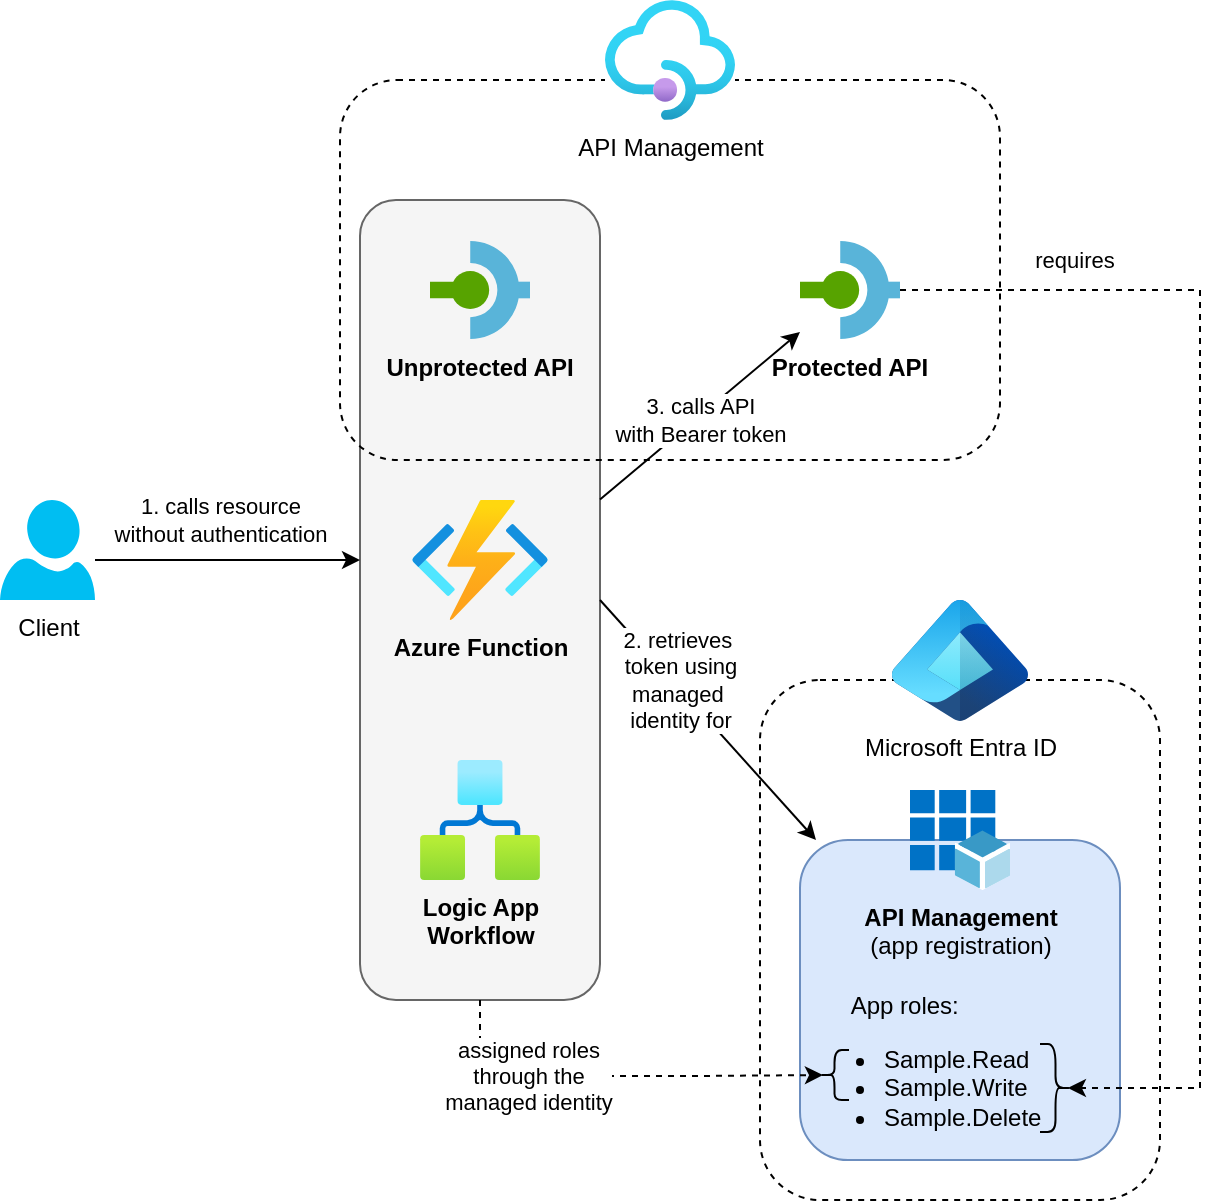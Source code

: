 <mxfile version="28.1.2" pages="10">
  <diagram name="overview" id="aE0DW7iNFTxmuB1C0EMy">
    <mxGraphModel dx="1426" dy="841" grid="1" gridSize="10" guides="1" tooltips="1" connect="1" arrows="1" fold="1" page="1" pageScale="1" pageWidth="827" pageHeight="1169" math="0" shadow="0">
      <root>
        <mxCell id="lB__2Sk0XwVK0TaealUC-0" />
        <mxCell id="lB__2Sk0XwVK0TaealUC-1" parent="lB__2Sk0XwVK0TaealUC-0" />
        <mxCell id="mGlCrqEmlR-2vInZvUBy-24" value="" style="rounded=1;whiteSpace=wrap;html=1;fillColor=#f5f5f5;fontColor=#333333;strokeColor=#666666;" parent="lB__2Sk0XwVK0TaealUC-1" vertex="1">
          <mxGeometry x="240" y="120" width="120" height="400" as="geometry" />
        </mxCell>
        <mxCell id="lB__2Sk0XwVK0TaealUC-10" value="Client" style="verticalLabelPosition=bottom;html=1;verticalAlign=top;align=center;strokeColor=none;fillColor=#00BEF2;shape=mxgraph.azure.user;fontStyle=0;labelBackgroundColor=default;" parent="lB__2Sk0XwVK0TaealUC-1" vertex="1">
          <mxGeometry x="60" y="270" width="47.5" height="50" as="geometry" />
        </mxCell>
        <mxCell id="lB__2Sk0XwVK0TaealUC-14" value="Unprotected API" style="shape=image;verticalLabelPosition=bottom;labelBackgroundColor=none;verticalAlign=top;aspect=fixed;imageAspect=0;image=data:image/svg+xml,PHN2ZyB4bWxucz0iaHR0cDovL3d3dy53My5vcmcvMjAwMC9zdmciIHZpZXdCb3g9IjAgMCA1MCA1MCI+JiN4YTsgICAgPHBhdGggZmlsbD0iIzU3YTMwMCIgZD0iTTAgMjAuODRoMTkuNTV2OC4zMkgweiIvPiYjeGE7ICAgIDxwYXRoIGZpbGw9IiM1OWI0ZDkiIGQ9Ik00MS42OCAyMC44NGgxMC4yNnY4LjMySDQxLjY4eiIvPiYjeGE7ICAgIDxjaXJjbGUgZmlsbD0iIzU3YTMwMCIgcj0iOS40NiIgY3k9IjI1IiBjeD0iMjAuMTIiLz4mI3hhOyAgICA8cGF0aCBmaWxsPSIjNTliNGQ5IiBkPSJNMjAuMTIuNDh2MTAuOTZhMSAxIDAgMCAxIDAgMjcuMTR2MTAuOTZhMSAxIDAgMCAwIDAtNDkuMDVaIi8+JiN4YTs8L3N2Zz4=;imageBackground=none;fontStyle=1" parent="lB__2Sk0XwVK0TaealUC-1" vertex="1">
          <mxGeometry x="275" y="140" width="50" height="50" as="geometry" />
        </mxCell>
        <mxCell id="mGlCrqEmlR-2vInZvUBy-0" value="" style="rounded=1;whiteSpace=wrap;html=1;dashed=1;" parent="lB__2Sk0XwVK0TaealUC-1" vertex="1">
          <mxGeometry x="440" y="360" width="200" height="260" as="geometry" />
        </mxCell>
        <mxCell id="mGlCrqEmlR-2vInZvUBy-1" value="Microsoft Entra ID" style="image;aspect=fixed;html=1;points=[];align=center;fontSize=12;image=img/lib/azure2/other/Entra_Identity.svg;" parent="lB__2Sk0XwVK0TaealUC-1" vertex="1">
          <mxGeometry x="506" y="320" width="68" height="60.44" as="geometry" />
        </mxCell>
        <mxCell id="mGlCrqEmlR-2vInZvUBy-2" value="&lt;div&gt;&lt;span style=&quot;background-color: transparent; color: light-dark(rgb(0, 0, 0), rgb(255, 255, 255));&quot;&gt;&amp;nbsp; &amp;nbsp; &amp;nbsp; &amp;nbsp;App roles:&lt;/span&gt;&lt;/div&gt;&lt;div&gt;&lt;ul&gt;&lt;li&gt;Sample.Read&lt;/li&gt;&lt;li&gt;Sample.Write&lt;/li&gt;&lt;li&gt;Sample.Delete&lt;/li&gt;&lt;/ul&gt;&lt;/div&gt;" style="rounded=1;whiteSpace=wrap;html=1;fillColor=#dae8fc;strokeColor=#6c8ebf;align=left;verticalAlign=bottom;" parent="lB__2Sk0XwVK0TaealUC-1" vertex="1">
          <mxGeometry x="460" y="440" width="160" height="160" as="geometry" />
        </mxCell>
        <mxCell id="mGlCrqEmlR-2vInZvUBy-3" value="API Management&lt;div&gt;&lt;span style=&quot;font-weight: normal;&quot;&gt;(app registration)&lt;/span&gt;&lt;/div&gt;" style="image;sketch=0;aspect=fixed;html=1;points=[];align=center;fontSize=12;image=img/lib/mscae/App_Registrations.svg;fontStyle=1;labelBackgroundColor=none;" parent="lB__2Sk0XwVK0TaealUC-1" vertex="1">
          <mxGeometry x="515" y="415" width="50" height="50" as="geometry" />
        </mxCell>
        <mxCell id="mGlCrqEmlR-2vInZvUBy-9" value="" style="shape=curlyBracket;whiteSpace=wrap;html=1;rounded=1;labelPosition=left;verticalLabelPosition=middle;align=right;verticalAlign=middle;" parent="lB__2Sk0XwVK0TaealUC-1" vertex="1">
          <mxGeometry x="470" y="545" width="14.5" height="25" as="geometry" />
        </mxCell>
        <mxCell id="mGlCrqEmlR-2vInZvUBy-11" value="" style="shape=curlyBracket;whiteSpace=wrap;html=1;rounded=1;flipH=1;labelPosition=right;verticalLabelPosition=middle;align=left;verticalAlign=middle;" parent="lB__2Sk0XwVK0TaealUC-1" vertex="1">
          <mxGeometry x="580" y="542" width="15.5" height="44" as="geometry" />
        </mxCell>
        <mxCell id="mGlCrqEmlR-2vInZvUBy-14" value="requires" style="edgeStyle=orthogonalEdgeStyle;rounded=0;orthogonalLoop=1;jettySize=auto;html=1;entryX=0.1;entryY=0.5;entryDx=0;entryDy=0;entryPerimeter=0;dashed=1;" parent="lB__2Sk0XwVK0TaealUC-1" source="lB__2Sk0XwVK0TaealUC-6" target="mGlCrqEmlR-2vInZvUBy-11" edge="1">
          <mxGeometry x="-0.717" y="15" relative="1" as="geometry">
            <Array as="points">
              <mxPoint x="660" y="165" />
              <mxPoint x="660" y="564" />
            </Array>
            <mxPoint as="offset" />
          </mxGeometry>
        </mxCell>
        <mxCell id="mGlCrqEmlR-2vInZvUBy-15" value="Azure Function" style="image;aspect=fixed;html=1;points=[];align=center;fontSize=12;image=img/lib/azure2/compute/Function_Apps.svg;fontStyle=1;labelBackgroundColor=none;" parent="lB__2Sk0XwVK0TaealUC-1" vertex="1">
          <mxGeometry x="266" y="270" width="68" height="60" as="geometry" />
        </mxCell>
        <mxCell id="mGlCrqEmlR-2vInZvUBy-16" value="Logic App&lt;div&gt;Workflow&lt;/div&gt;" style="image;aspect=fixed;html=1;points=[];align=center;fontSize=12;image=img/lib/azure2/internet_of_things/Logic_Apps.svg;fontStyle=1;labelBackgroundColor=none;" parent="lB__2Sk0XwVK0TaealUC-1" vertex="1">
          <mxGeometry x="270" y="400" width="60" height="60" as="geometry" />
        </mxCell>
        <mxCell id="mGlCrqEmlR-2vInZvUBy-18" value="&lt;div&gt;assigned roles&lt;/div&gt;&lt;div&gt;through the&lt;/div&gt;&lt;div&gt;managed identity&lt;/div&gt;" style="rounded=0;orthogonalLoop=1;jettySize=auto;html=1;dashed=1;labelBackgroundColor=default;entryX=0.1;entryY=0.5;entryDx=0;entryDy=0;entryPerimeter=0;exitX=0.5;exitY=1;exitDx=0;exitDy=0;edgeStyle=orthogonalEdgeStyle;" parent="lB__2Sk0XwVK0TaealUC-1" source="mGlCrqEmlR-2vInZvUBy-24" target="mGlCrqEmlR-2vInZvUBy-9" edge="1">
          <mxGeometry x="-0.41" relative="1" as="geometry">
            <mxPoint as="offset" />
            <mxPoint x="320" y="710" as="sourcePoint" />
            <mxPoint x="521" y="689" as="targetPoint" />
            <Array as="points">
              <mxPoint x="300" y="558" />
              <mxPoint x="410" y="558" />
            </Array>
          </mxGeometry>
        </mxCell>
        <mxCell id="mGlCrqEmlR-2vInZvUBy-22" value="1. calls resource&lt;div&gt;without authentication&lt;/div&gt;" style="edgeStyle=orthogonalEdgeStyle;rounded=0;orthogonalLoop=1;jettySize=auto;html=1;" parent="lB__2Sk0XwVK0TaealUC-1" source="lB__2Sk0XwVK0TaealUC-10" target="mGlCrqEmlR-2vInZvUBy-24" edge="1">
          <mxGeometry x="-0.057" y="20" relative="1" as="geometry">
            <mxPoint as="offset" />
            <mxPoint x="120" y="160" as="sourcePoint" />
            <mxPoint x="290" y="175" as="targetPoint" />
            <Array as="points">
              <mxPoint x="130" y="300" />
              <mxPoint x="130" y="300" />
            </Array>
          </mxGeometry>
        </mxCell>
        <mxCell id="lB__2Sk0XwVK0TaealUC-4" value="" style="rounded=1;whiteSpace=wrap;html=1;dashed=1;fillColor=none;" parent="lB__2Sk0XwVK0TaealUC-1" vertex="1">
          <mxGeometry x="230" y="60" width="330" height="190" as="geometry" />
        </mxCell>
        <mxCell id="lB__2Sk0XwVK0TaealUC-6" value="Protected API" style="shape=image;verticalLabelPosition=bottom;labelBackgroundColor=default;verticalAlign=top;aspect=fixed;imageAspect=0;image=data:image/svg+xml,PHN2ZyB4bWxucz0iaHR0cDovL3d3dy53My5vcmcvMjAwMC9zdmciIHZpZXdCb3g9IjAgMCA1MCA1MCI+JiN4YTsgICAgPHBhdGggZmlsbD0iIzU3YTMwMCIgZD0iTTAgMjAuODRoMTkuNTV2OC4zMkgweiIvPiYjeGE7ICAgIDxwYXRoIGZpbGw9IiM1OWI0ZDkiIGQ9Ik00MS42OCAyMC44NGgxMC4yNnY4LjMySDQxLjY4eiIvPiYjeGE7ICAgIDxjaXJjbGUgZmlsbD0iIzU3YTMwMCIgcj0iOS40NiIgY3k9IjI1IiBjeD0iMjAuMTIiLz4mI3hhOyAgICA8cGF0aCBmaWxsPSIjNTliNGQ5IiBkPSJNMjAuMTIuNDh2MTAuOTZhMSAxIDAgMCAxIDAgMjcuMTR2MTAuOTZhMSAxIDAgMCAwIDAtNDkuMDVaIi8+JiN4YTs8L3N2Zz4=;imageBackground=none;fontStyle=1" parent="lB__2Sk0XwVK0TaealUC-1" vertex="1">
          <mxGeometry x="460" y="140" width="50" height="50" as="geometry" />
        </mxCell>
        <mxCell id="mGlCrqEmlR-2vInZvUBy-25" value="3. calls API&lt;div&gt;with Bearer token&lt;/div&gt;" style="rounded=0;orthogonalLoop=1;jettySize=auto;html=1;" parent="lB__2Sk0XwVK0TaealUC-1" source="mGlCrqEmlR-2vInZvUBy-24" target="lB__2Sk0XwVK0TaealUC-6" edge="1">
          <mxGeometry x="-0.021" y="-2" relative="1" as="geometry">
            <mxPoint x="510" y="290" as="targetPoint" />
            <mxPoint as="offset" />
          </mxGeometry>
        </mxCell>
        <mxCell id="lB__2Sk0XwVK0TaealUC-7" value="2. retrieves&amp;nbsp;&lt;div&gt;token using&lt;/div&gt;&lt;div&gt;managed&amp;nbsp;&lt;/div&gt;&lt;div&gt;identity for&lt;/div&gt;" style="rounded=0;orthogonalLoop=1;jettySize=auto;html=1;exitX=1;exitY=1;exitDx=0;exitDy=0;" parent="lB__2Sk0XwVK0TaealUC-1" target="mGlCrqEmlR-2vInZvUBy-2" edge="1">
          <mxGeometry x="-0.3" y="3" relative="1" as="geometry">
            <mxPoint x="360" y="320" as="sourcePoint" />
            <mxPoint as="offset" />
            <mxPoint x="500.377" y="560" as="targetPoint" />
          </mxGeometry>
        </mxCell>
        <mxCell id="lB__2Sk0XwVK0TaealUC-5" value="API Management" style="image;aspect=fixed;html=1;points=[];align=center;fontSize=12;image=img/lib/azure2/app_services/API_Management_Services.svg;imageBackground=default;" parent="lB__2Sk0XwVK0TaealUC-1" vertex="1">
          <mxGeometry x="362.5" y="20" width="65" height="60" as="geometry" />
        </mxCell>
      </root>
    </mxGraphModel>
  </diagram>
  <diagram name="apim-to-apim" id="T999v1JWD-zuzra6A1x7">
    <mxGraphModel dx="1426" dy="841" grid="1" gridSize="10" guides="1" tooltips="1" connect="1" arrows="1" fold="1" page="1" pageScale="1" pageWidth="827" pageHeight="1169" math="0" shadow="0">
      <root>
        <mxCell id="MTBBnn2Q58c1l2iHvtrN-0" />
        <mxCell id="MTBBnn2Q58c1l2iHvtrN-1" parent="MTBBnn2Q58c1l2iHvtrN-0" />
        <mxCell id="0RmOqdITF_pL-Moo39bk-0" value="Unprotected API&lt;div&gt;&lt;i&gt;(API Management)&lt;/i&gt;&lt;/div&gt;" style="shape=umlLifeline;perimeter=lifelinePerimeter;whiteSpace=wrap;html=1;container=1;dropTarget=0;collapsible=0;recursiveResize=0;outlineConnect=0;portConstraint=eastwest;newEdgeStyle={&quot;curved&quot;:0,&quot;rounded&quot;:0};" parent="MTBBnn2Q58c1l2iHvtrN-1" vertex="1">
          <mxGeometry x="160" y="80" width="110" height="510" as="geometry" />
        </mxCell>
        <mxCell id="0RmOqdITF_pL-Moo39bk-1" value="" style="html=1;points=[[0,0,0,0,5],[0,1,0,0,-5],[1,0,0,0,5],[1,1,0,0,-5]];perimeter=orthogonalPerimeter;outlineConnect=0;targetShapes=umlLifeline;portConstraint=eastwest;newEdgeStyle={&quot;curved&quot;:0,&quot;rounded&quot;:0};" parent="0RmOqdITF_pL-Moo39bk-0" vertex="1">
          <mxGeometry x="50" y="80" width="10" height="200" as="geometry" />
        </mxCell>
        <mxCell id="dKnLejZz4xkfdzCcyVaS-0" value="" style="html=1;points=[[0,0,0,0,5],[0,1,0,0,-5],[1,0,0,0,5],[1,1,0,0,-5]];perimeter=orthogonalPerimeter;outlineConnect=0;targetShapes=umlLifeline;portConstraint=eastwest;newEdgeStyle={&quot;curved&quot;:0,&quot;rounded&quot;:0};" parent="0RmOqdITF_pL-Moo39bk-0" vertex="1">
          <mxGeometry x="50" y="310" width="10" height="80" as="geometry" />
        </mxCell>
        <mxCell id="dKnLejZz4xkfdzCcyVaS-7" value="" style="html=1;points=[[0,0,0,0,5],[0,1,0,0,-5],[1,0,0,0,5],[1,1,0,0,-5]];perimeter=orthogonalPerimeter;outlineConnect=0;targetShapes=umlLifeline;portConstraint=eastwest;newEdgeStyle={&quot;curved&quot;:0,&quot;rounded&quot;:0};" parent="0RmOqdITF_pL-Moo39bk-0" vertex="1">
          <mxGeometry x="50" y="415" width="10" height="80" as="geometry" />
        </mxCell>
        <mxCell id="MTBBnn2Q58c1l2iHvtrN-2" value="" style="shape=umlLifeline;perimeter=lifelinePerimeter;whiteSpace=wrap;html=1;container=1;dropTarget=0;collapsible=0;recursiveResize=0;outlineConnect=0;portConstraint=eastwest;newEdgeStyle={&quot;curved&quot;:0,&quot;rounded&quot;:0};participant=umlActor;" parent="MTBBnn2Q58c1l2iHvtrN-1" vertex="1">
          <mxGeometry x="90" y="80" width="20" height="510" as="geometry" />
        </mxCell>
        <mxCell id="MTBBnn2Q58c1l2iHvtrN-3" value="Protected API&lt;div&gt;&lt;i&gt;(API Management)&lt;/i&gt;&lt;/div&gt;" style="shape=umlLifeline;perimeter=lifelinePerimeter;whiteSpace=wrap;html=1;container=1;dropTarget=0;collapsible=0;recursiveResize=0;outlineConnect=0;portConstraint=eastwest;newEdgeStyle={&quot;curved&quot;:0,&quot;rounded&quot;:0};" parent="MTBBnn2Q58c1l2iHvtrN-1" vertex="1">
          <mxGeometry x="300" y="80" width="110" height="510" as="geometry" />
        </mxCell>
        <mxCell id="0RmOqdITF_pL-Moo39bk-4" value="" style="html=1;points=[[0,0,0,0,5],[0,1,0,0,-5],[1,0,0,0,5],[1,1,0,0,-5]];perimeter=orthogonalPerimeter;outlineConnect=0;targetShapes=umlLifeline;portConstraint=eastwest;newEdgeStyle={&quot;curved&quot;:0,&quot;rounded&quot;:0};" parent="MTBBnn2Q58c1l2iHvtrN-3" vertex="1">
          <mxGeometry x="50" y="220" width="10" height="40" as="geometry" />
        </mxCell>
        <mxCell id="dKnLejZz4xkfdzCcyVaS-3" value="" style="html=1;points=[[0,0,0,0,5],[0,1,0,0,-5],[1,0,0,0,5],[1,1,0,0,-5]];perimeter=orthogonalPerimeter;outlineConnect=0;targetShapes=umlLifeline;portConstraint=eastwest;newEdgeStyle={&quot;curved&quot;:0,&quot;rounded&quot;:0};" parent="MTBBnn2Q58c1l2iHvtrN-3" vertex="1">
          <mxGeometry x="50" y="320" width="10" height="50" as="geometry" />
        </mxCell>
        <mxCell id="dKnLejZz4xkfdzCcyVaS-6" value="" style="html=1;points=[[0,0,0,0,5],[0,1,0,0,-5],[1,0,0,0,5],[1,1,0,0,-5]];perimeter=orthogonalPerimeter;outlineConnect=0;targetShapes=umlLifeline;portConstraint=eastwest;newEdgeStyle={&quot;curved&quot;:0,&quot;rounded&quot;:0};" parent="MTBBnn2Q58c1l2iHvtrN-3" vertex="1">
          <mxGeometry x="50" y="430" width="10" height="50" as="geometry" />
        </mxCell>
        <mxCell id="MTBBnn2Q58c1l2iHvtrN-7" value="APIM app registration&lt;div&gt;&lt;i&gt;(Entra ID)&lt;/i&gt;&lt;/div&gt;" style="shape=umlLifeline;perimeter=lifelinePerimeter;whiteSpace=wrap;html=1;container=1;dropTarget=0;collapsible=0;recursiveResize=0;outlineConnect=0;portConstraint=eastwest;newEdgeStyle={&quot;curved&quot;:0,&quot;rounded&quot;:0};" parent="MTBBnn2Q58c1l2iHvtrN-1" vertex="1">
          <mxGeometry x="430" y="80" width="127" height="510" as="geometry" />
        </mxCell>
        <mxCell id="0RmOqdITF_pL-Moo39bk-8" value="" style="html=1;points=[[0,0,0,0,5],[0,1,0,0,-5],[1,0,0,0,5],[1,1,0,0,-5]];perimeter=orthogonalPerimeter;outlineConnect=0;targetShapes=umlLifeline;portConstraint=eastwest;newEdgeStyle={&quot;curved&quot;:0,&quot;rounded&quot;:0};" parent="MTBBnn2Q58c1l2iHvtrN-7" vertex="1">
          <mxGeometry x="58.5" y="100" width="10" height="40" as="geometry" />
        </mxCell>
        <mxCell id="0RmOqdITF_pL-Moo39bk-2" value="GET" style="html=1;verticalAlign=bottom;endArrow=block;curved=0;rounded=0;entryX=0;entryY=0;entryDx=0;entryDy=5;" parent="MTBBnn2Q58c1l2iHvtrN-1" source="MTBBnn2Q58c1l2iHvtrN-2" target="0RmOqdITF_pL-Moo39bk-1" edge="1">
          <mxGeometry x="-0.004" relative="1" as="geometry">
            <mxPoint x="140" y="165" as="sourcePoint" />
            <mxPoint as="offset" />
          </mxGeometry>
        </mxCell>
        <mxCell id="0RmOqdITF_pL-Moo39bk-3" value="200 OK" style="html=1;verticalAlign=bottom;endArrow=open;dashed=1;endSize=8;curved=0;rounded=0;exitX=0;exitY=1;exitDx=0;exitDy=-5;" parent="MTBBnn2Q58c1l2iHvtrN-1" source="0RmOqdITF_pL-Moo39bk-1" target="MTBBnn2Q58c1l2iHvtrN-2" edge="1">
          <mxGeometry relative="1" as="geometry">
            <mxPoint x="140" y="235" as="targetPoint" />
          </mxGeometry>
        </mxCell>
        <mxCell id="0RmOqdITF_pL-Moo39bk-6" value="200 OK" style="html=1;verticalAlign=bottom;endArrow=open;dashed=1;endSize=8;curved=0;rounded=0;exitX=0;exitY=1;exitDx=0;exitDy=-5;" parent="MTBBnn2Q58c1l2iHvtrN-1" source="0RmOqdITF_pL-Moo39bk-4" target="0RmOqdITF_pL-Moo39bk-1" edge="1">
          <mxGeometry relative="1" as="geometry">
            <mxPoint x="260" y="345" as="targetPoint" />
          </mxGeometry>
        </mxCell>
        <mxCell id="0RmOqdITF_pL-Moo39bk-5" value="GET (token)" style="html=1;verticalAlign=bottom;endArrow=block;curved=0;rounded=0;entryX=0;entryY=0;entryDx=0;entryDy=5;" parent="MTBBnn2Q58c1l2iHvtrN-1" source="0RmOqdITF_pL-Moo39bk-1" target="0RmOqdITF_pL-Moo39bk-4" edge="1">
          <mxGeometry relative="1" as="geometry">
            <mxPoint x="260" y="275" as="sourcePoint" />
          </mxGeometry>
        </mxCell>
        <mxCell id="0RmOqdITF_pL-Moo39bk-9" value="Get token for managed identity" style="html=1;verticalAlign=bottom;endArrow=block;curved=0;rounded=0;entryX=0;entryY=0;entryDx=0;entryDy=5;" parent="MTBBnn2Q58c1l2iHvtrN-1" source="0RmOqdITF_pL-Moo39bk-1" target="0RmOqdITF_pL-Moo39bk-8" edge="1">
          <mxGeometry relative="1" as="geometry">
            <mxPoint x="390" y="205" as="sourcePoint" />
          </mxGeometry>
        </mxCell>
        <mxCell id="0RmOqdITF_pL-Moo39bk-10" value="access token" style="html=1;verticalAlign=bottom;endArrow=open;dashed=1;endSize=8;curved=0;rounded=0;exitX=0;exitY=1;exitDx=0;exitDy=-5;" parent="MTBBnn2Q58c1l2iHvtrN-1" source="0RmOqdITF_pL-Moo39bk-8" target="0RmOqdITF_pL-Moo39bk-1" edge="1">
          <mxGeometry relative="1" as="geometry">
            <mxPoint x="390" y="275" as="targetPoint" />
          </mxGeometry>
        </mxCell>
        <mxCell id="DG36szIiAkqgeyOre-zb-0" value="" style="html=1;points=[[0,0,0,0,5],[0,1,0,0,-5],[1,0,0,0,5],[1,1,0,0,-5]];perimeter=orthogonalPerimeter;outlineConnect=0;targetShapes=umlLifeline;portConstraint=eastwest;newEdgeStyle={&quot;curved&quot;:0,&quot;rounded&quot;:0};" parent="MTBBnn2Q58c1l2iHvtrN-1" vertex="1">
          <mxGeometry x="215" y="250" width="10" height="30" as="geometry" />
        </mxCell>
        <mxCell id="DG36szIiAkqgeyOre-zb-1" value="cache token" style="html=1;align=left;spacingLeft=2;endArrow=block;rounded=0;edgeStyle=orthogonalEdgeStyle;curved=0;rounded=0;" parent="MTBBnn2Q58c1l2iHvtrN-1" target="DG36szIiAkqgeyOre-zb-0" edge="1">
          <mxGeometry relative="1" as="geometry">
            <mxPoint x="220" y="240" as="sourcePoint" />
            <Array as="points">
              <mxPoint x="220" y="240" />
              <mxPoint x="250" y="240" />
              <mxPoint x="250" y="260" />
            </Array>
          </mxGeometry>
        </mxCell>
        <mxCell id="dKnLejZz4xkfdzCcyVaS-1" value="POST" style="html=1;verticalAlign=bottom;endArrow=block;curved=0;rounded=0;entryX=0;entryY=0;entryDx=0;entryDy=5;" parent="MTBBnn2Q58c1l2iHvtrN-1" source="MTBBnn2Q58c1l2iHvtrN-2" target="dKnLejZz4xkfdzCcyVaS-0" edge="1">
          <mxGeometry relative="1" as="geometry">
            <mxPoint x="140" y="395" as="sourcePoint" />
          </mxGeometry>
        </mxCell>
        <mxCell id="dKnLejZz4xkfdzCcyVaS-2" value="200 OK" style="html=1;verticalAlign=bottom;endArrow=open;dashed=1;endSize=8;curved=0;rounded=0;exitX=0;exitY=1;exitDx=0;exitDy=-5;" parent="MTBBnn2Q58c1l2iHvtrN-1" source="dKnLejZz4xkfdzCcyVaS-0" target="MTBBnn2Q58c1l2iHvtrN-2" edge="1">
          <mxGeometry relative="1" as="geometry">
            <mxPoint x="140" y="465" as="targetPoint" />
          </mxGeometry>
        </mxCell>
        <mxCell id="dKnLejZz4xkfdzCcyVaS-5" value="200 OK" style="html=1;verticalAlign=bottom;endArrow=open;dashed=1;endSize=8;curved=0;rounded=0;exitX=0;exitY=1;exitDx=0;exitDy=-5;" parent="MTBBnn2Q58c1l2iHvtrN-1" source="dKnLejZz4xkfdzCcyVaS-3" target="dKnLejZz4xkfdzCcyVaS-0" edge="1">
          <mxGeometry relative="1" as="geometry">
            <mxPoint x="267.5" y="485" as="targetPoint" />
          </mxGeometry>
        </mxCell>
        <mxCell id="dKnLejZz4xkfdzCcyVaS-4" value="POST (cached token)" style="html=1;verticalAlign=bottom;endArrow=block;curved=0;rounded=0;entryX=0;entryY=0;entryDx=0;entryDy=5;" parent="MTBBnn2Q58c1l2iHvtrN-1" source="dKnLejZz4xkfdzCcyVaS-0" target="dKnLejZz4xkfdzCcyVaS-3" edge="1">
          <mxGeometry x="-0.002" relative="1" as="geometry">
            <mxPoint x="267.5" y="415" as="sourcePoint" />
            <mxPoint as="offset" />
          </mxGeometry>
        </mxCell>
        <mxCell id="dKnLejZz4xkfdzCcyVaS-10" value="401 Unauthorized" style="html=1;verticalAlign=bottom;endArrow=open;dashed=1;endSize=8;curved=0;rounded=0;exitX=0;exitY=1;exitDx=0;exitDy=-5;" parent="MTBBnn2Q58c1l2iHvtrN-1" source="dKnLejZz4xkfdzCcyVaS-6" target="dKnLejZz4xkfdzCcyVaS-7" edge="1">
          <mxGeometry relative="1" as="geometry">
            <mxPoint x="280" y="595" as="targetPoint" />
          </mxGeometry>
        </mxCell>
        <mxCell id="dKnLejZz4xkfdzCcyVaS-11" value="DELETE (cached token)" style="html=1;verticalAlign=bottom;endArrow=block;curved=0;rounded=0;entryX=0;entryY=0;entryDx=0;entryDy=5;" parent="MTBBnn2Q58c1l2iHvtrN-1" source="dKnLejZz4xkfdzCcyVaS-7" target="dKnLejZz4xkfdzCcyVaS-6" edge="1">
          <mxGeometry x="-0.002" relative="1" as="geometry">
            <mxPoint x="280" y="525" as="sourcePoint" />
            <mxPoint as="offset" />
          </mxGeometry>
        </mxCell>
        <mxCell id="dKnLejZz4xkfdzCcyVaS-8" value="DELETE" style="html=1;verticalAlign=bottom;endArrow=block;curved=0;rounded=0;entryX=0;entryY=0;entryDx=0;entryDy=5;" parent="MTBBnn2Q58c1l2iHvtrN-1" source="MTBBnn2Q58c1l2iHvtrN-2" target="dKnLejZz4xkfdzCcyVaS-7" edge="1">
          <mxGeometry relative="1" as="geometry">
            <mxPoint x="122.5" y="505" as="sourcePoint" />
          </mxGeometry>
        </mxCell>
        <mxCell id="dKnLejZz4xkfdzCcyVaS-9" value="401 Unauthorized" style="html=1;verticalAlign=bottom;endArrow=open;dashed=1;endSize=8;curved=0;rounded=0;exitX=0;exitY=1;exitDx=0;exitDy=-5;" parent="MTBBnn2Q58c1l2iHvtrN-1" source="dKnLejZz4xkfdzCcyVaS-7" target="MTBBnn2Q58c1l2iHvtrN-2" edge="1">
          <mxGeometry relative="1" as="geometry">
            <mxPoint x="122.5" y="575" as="targetPoint" />
          </mxGeometry>
        </mxCell>
      </root>
    </mxGraphModel>
  </diagram>
  <diagram name="function-to-apim" id="Yn0Nhuerw2zCI75o2Mhz">
    <mxGraphModel dx="1426" dy="841" grid="1" gridSize="10" guides="1" tooltips="1" connect="1" arrows="1" fold="1" page="1" pageScale="1" pageWidth="827" pageHeight="1169" math="0" shadow="0">
      <root>
        <mxCell id="aaZtIB32hJEBYhalZou3-0" />
        <mxCell id="aaZtIB32hJEBYhalZou3-1" parent="aaZtIB32hJEBYhalZou3-0" />
        <mxCell id="aaZtIB32hJEBYhalZou3-2" value="Azure Function" style="shape=umlLifeline;perimeter=lifelinePerimeter;whiteSpace=wrap;html=1;container=1;dropTarget=0;collapsible=0;recursiveResize=0;outlineConnect=0;portConstraint=eastwest;newEdgeStyle={&quot;curved&quot;:0,&quot;rounded&quot;:0};" vertex="1" parent="aaZtIB32hJEBYhalZou3-1">
          <mxGeometry x="160" y="80" width="110" height="510" as="geometry" />
        </mxCell>
        <mxCell id="aaZtIB32hJEBYhalZou3-3" value="" style="html=1;points=[[0,0,0,0,5],[0,1,0,0,-5],[1,0,0,0,5],[1,1,0,0,-5]];perimeter=orthogonalPerimeter;outlineConnect=0;targetShapes=umlLifeline;portConstraint=eastwest;newEdgeStyle={&quot;curved&quot;:0,&quot;rounded&quot;:0};" vertex="1" parent="aaZtIB32hJEBYhalZou3-2">
          <mxGeometry x="50" y="80" width="10" height="200" as="geometry" />
        </mxCell>
        <mxCell id="aaZtIB32hJEBYhalZou3-4" value="" style="html=1;points=[[0,0,0,0,5],[0,1,0,0,-5],[1,0,0,0,5],[1,1,0,0,-5]];perimeter=orthogonalPerimeter;outlineConnect=0;targetShapes=umlLifeline;portConstraint=eastwest;newEdgeStyle={&quot;curved&quot;:0,&quot;rounded&quot;:0};" vertex="1" parent="aaZtIB32hJEBYhalZou3-2">
          <mxGeometry x="50" y="310" width="10" height="80" as="geometry" />
        </mxCell>
        <mxCell id="aaZtIB32hJEBYhalZou3-5" value="" style="html=1;points=[[0,0,0,0,5],[0,1,0,0,-5],[1,0,0,0,5],[1,1,0,0,-5]];perimeter=orthogonalPerimeter;outlineConnect=0;targetShapes=umlLifeline;portConstraint=eastwest;newEdgeStyle={&quot;curved&quot;:0,&quot;rounded&quot;:0};" vertex="1" parent="aaZtIB32hJEBYhalZou3-2">
          <mxGeometry x="50" y="415" width="10" height="80" as="geometry" />
        </mxCell>
        <mxCell id="aaZtIB32hJEBYhalZou3-6" value="" style="shape=umlLifeline;perimeter=lifelinePerimeter;whiteSpace=wrap;html=1;container=1;dropTarget=0;collapsible=0;recursiveResize=0;outlineConnect=0;portConstraint=eastwest;newEdgeStyle={&quot;curved&quot;:0,&quot;rounded&quot;:0};participant=umlActor;" vertex="1" parent="aaZtIB32hJEBYhalZou3-1">
          <mxGeometry x="90" y="80" width="20" height="510" as="geometry" />
        </mxCell>
        <mxCell id="aaZtIB32hJEBYhalZou3-7" value="Protected API&lt;div&gt;&lt;i&gt;(API Management)&lt;/i&gt;&lt;/div&gt;" style="shape=umlLifeline;perimeter=lifelinePerimeter;whiteSpace=wrap;html=1;container=1;dropTarget=0;collapsible=0;recursiveResize=0;outlineConnect=0;portConstraint=eastwest;newEdgeStyle={&quot;curved&quot;:0,&quot;rounded&quot;:0};" vertex="1" parent="aaZtIB32hJEBYhalZou3-1">
          <mxGeometry x="300" y="80" width="110" height="510" as="geometry" />
        </mxCell>
        <mxCell id="aaZtIB32hJEBYhalZou3-8" value="" style="html=1;points=[[0,0,0,0,5],[0,1,0,0,-5],[1,0,0,0,5],[1,1,0,0,-5]];perimeter=orthogonalPerimeter;outlineConnect=0;targetShapes=umlLifeline;portConstraint=eastwest;newEdgeStyle={&quot;curved&quot;:0,&quot;rounded&quot;:0};" vertex="1" parent="aaZtIB32hJEBYhalZou3-7">
          <mxGeometry x="50" y="220" width="10" height="40" as="geometry" />
        </mxCell>
        <mxCell id="aaZtIB32hJEBYhalZou3-9" value="" style="html=1;points=[[0,0,0,0,5],[0,1,0,0,-5],[1,0,0,0,5],[1,1,0,0,-5]];perimeter=orthogonalPerimeter;outlineConnect=0;targetShapes=umlLifeline;portConstraint=eastwest;newEdgeStyle={&quot;curved&quot;:0,&quot;rounded&quot;:0};" vertex="1" parent="aaZtIB32hJEBYhalZou3-7">
          <mxGeometry x="50" y="320" width="10" height="50" as="geometry" />
        </mxCell>
        <mxCell id="aaZtIB32hJEBYhalZou3-10" value="" style="html=1;points=[[0,0,0,0,5],[0,1,0,0,-5],[1,0,0,0,5],[1,1,0,0,-5]];perimeter=orthogonalPerimeter;outlineConnect=0;targetShapes=umlLifeline;portConstraint=eastwest;newEdgeStyle={&quot;curved&quot;:0,&quot;rounded&quot;:0};" vertex="1" parent="aaZtIB32hJEBYhalZou3-7">
          <mxGeometry x="50" y="430" width="10" height="50" as="geometry" />
        </mxCell>
        <mxCell id="aaZtIB32hJEBYhalZou3-11" value="APIM app registration&lt;div&gt;&lt;i&gt;(Entra ID)&lt;/i&gt;&lt;/div&gt;" style="shape=umlLifeline;perimeter=lifelinePerimeter;whiteSpace=wrap;html=1;container=1;dropTarget=0;collapsible=0;recursiveResize=0;outlineConnect=0;portConstraint=eastwest;newEdgeStyle={&quot;curved&quot;:0,&quot;rounded&quot;:0};" vertex="1" parent="aaZtIB32hJEBYhalZou3-1">
          <mxGeometry x="430" y="80" width="127" height="510" as="geometry" />
        </mxCell>
        <mxCell id="aaZtIB32hJEBYhalZou3-12" value="" style="html=1;points=[[0,0,0,0,5],[0,1,0,0,-5],[1,0,0,0,5],[1,1,0,0,-5]];perimeter=orthogonalPerimeter;outlineConnect=0;targetShapes=umlLifeline;portConstraint=eastwest;newEdgeStyle={&quot;curved&quot;:0,&quot;rounded&quot;:0};" vertex="1" parent="aaZtIB32hJEBYhalZou3-11">
          <mxGeometry x="58.5" y="100" width="10" height="40" as="geometry" />
        </mxCell>
        <mxCell id="aaZtIB32hJEBYhalZou3-13" value="GET" style="html=1;verticalAlign=bottom;endArrow=block;curved=0;rounded=0;entryX=0;entryY=0;entryDx=0;entryDy=5;" edge="1" parent="aaZtIB32hJEBYhalZou3-1" source="aaZtIB32hJEBYhalZou3-6" target="aaZtIB32hJEBYhalZou3-3">
          <mxGeometry x="-0.004" relative="1" as="geometry">
            <mxPoint x="140" y="165" as="sourcePoint" />
            <mxPoint as="offset" />
          </mxGeometry>
        </mxCell>
        <mxCell id="aaZtIB32hJEBYhalZou3-14" value="200 OK" style="html=1;verticalAlign=bottom;endArrow=open;dashed=1;endSize=8;curved=0;rounded=0;exitX=0;exitY=1;exitDx=0;exitDy=-5;" edge="1" parent="aaZtIB32hJEBYhalZou3-1" source="aaZtIB32hJEBYhalZou3-3" target="aaZtIB32hJEBYhalZou3-6">
          <mxGeometry relative="1" as="geometry">
            <mxPoint x="140" y="235" as="targetPoint" />
          </mxGeometry>
        </mxCell>
        <mxCell id="aaZtIB32hJEBYhalZou3-15" value="200 OK" style="html=1;verticalAlign=bottom;endArrow=open;dashed=1;endSize=8;curved=0;rounded=0;exitX=0;exitY=1;exitDx=0;exitDy=-5;" edge="1" parent="aaZtIB32hJEBYhalZou3-1" source="aaZtIB32hJEBYhalZou3-8" target="aaZtIB32hJEBYhalZou3-3">
          <mxGeometry relative="1" as="geometry">
            <mxPoint x="260" y="345" as="targetPoint" />
          </mxGeometry>
        </mxCell>
        <mxCell id="aaZtIB32hJEBYhalZou3-16" value="GET (token)" style="html=1;verticalAlign=bottom;endArrow=block;curved=0;rounded=0;entryX=0;entryY=0;entryDx=0;entryDy=5;" edge="1" parent="aaZtIB32hJEBYhalZou3-1" source="aaZtIB32hJEBYhalZou3-3" target="aaZtIB32hJEBYhalZou3-8">
          <mxGeometry relative="1" as="geometry">
            <mxPoint x="260" y="275" as="sourcePoint" />
          </mxGeometry>
        </mxCell>
        <mxCell id="aaZtIB32hJEBYhalZou3-17" value="Get token for managed identity" style="html=1;verticalAlign=bottom;endArrow=block;curved=0;rounded=0;entryX=0;entryY=0;entryDx=0;entryDy=5;" edge="1" parent="aaZtIB32hJEBYhalZou3-1" source="aaZtIB32hJEBYhalZou3-3" target="aaZtIB32hJEBYhalZou3-12">
          <mxGeometry relative="1" as="geometry">
            <mxPoint x="390" y="205" as="sourcePoint" />
          </mxGeometry>
        </mxCell>
        <mxCell id="aaZtIB32hJEBYhalZou3-18" value="access token" style="html=1;verticalAlign=bottom;endArrow=open;dashed=1;endSize=8;curved=0;rounded=0;exitX=0;exitY=1;exitDx=0;exitDy=-5;" edge="1" parent="aaZtIB32hJEBYhalZou3-1" source="aaZtIB32hJEBYhalZou3-12" target="aaZtIB32hJEBYhalZou3-3">
          <mxGeometry relative="1" as="geometry">
            <mxPoint x="390" y="275" as="targetPoint" />
          </mxGeometry>
        </mxCell>
        <mxCell id="aaZtIB32hJEBYhalZou3-19" value="" style="html=1;points=[[0,0,0,0,5],[0,1,0,0,-5],[1,0,0,0,5],[1,1,0,0,-5]];perimeter=orthogonalPerimeter;outlineConnect=0;targetShapes=umlLifeline;portConstraint=eastwest;newEdgeStyle={&quot;curved&quot;:0,&quot;rounded&quot;:0};" vertex="1" parent="aaZtIB32hJEBYhalZou3-1">
          <mxGeometry x="215" y="250" width="10" height="30" as="geometry" />
        </mxCell>
        <mxCell id="aaZtIB32hJEBYhalZou3-20" value="cache token" style="html=1;align=left;spacingLeft=2;endArrow=block;rounded=0;edgeStyle=orthogonalEdgeStyle;curved=0;rounded=0;" edge="1" parent="aaZtIB32hJEBYhalZou3-1" target="aaZtIB32hJEBYhalZou3-19">
          <mxGeometry relative="1" as="geometry">
            <mxPoint x="220" y="240" as="sourcePoint" />
            <Array as="points">
              <mxPoint x="220" y="240" />
              <mxPoint x="250" y="240" />
              <mxPoint x="250" y="260" />
            </Array>
          </mxGeometry>
        </mxCell>
        <mxCell id="aaZtIB32hJEBYhalZou3-21" value="POST" style="html=1;verticalAlign=bottom;endArrow=block;curved=0;rounded=0;entryX=0;entryY=0;entryDx=0;entryDy=5;" edge="1" parent="aaZtIB32hJEBYhalZou3-1" source="aaZtIB32hJEBYhalZou3-6" target="aaZtIB32hJEBYhalZou3-4">
          <mxGeometry relative="1" as="geometry">
            <mxPoint x="140" y="395" as="sourcePoint" />
          </mxGeometry>
        </mxCell>
        <mxCell id="aaZtIB32hJEBYhalZou3-22" value="200 OK" style="html=1;verticalAlign=bottom;endArrow=open;dashed=1;endSize=8;curved=0;rounded=0;exitX=0;exitY=1;exitDx=0;exitDy=-5;" edge="1" parent="aaZtIB32hJEBYhalZou3-1" source="aaZtIB32hJEBYhalZou3-4" target="aaZtIB32hJEBYhalZou3-6">
          <mxGeometry relative="1" as="geometry">
            <mxPoint x="140" y="465" as="targetPoint" />
          </mxGeometry>
        </mxCell>
        <mxCell id="aaZtIB32hJEBYhalZou3-23" value="200 OK" style="html=1;verticalAlign=bottom;endArrow=open;dashed=1;endSize=8;curved=0;rounded=0;exitX=0;exitY=1;exitDx=0;exitDy=-5;" edge="1" parent="aaZtIB32hJEBYhalZou3-1" source="aaZtIB32hJEBYhalZou3-9" target="aaZtIB32hJEBYhalZou3-4">
          <mxGeometry relative="1" as="geometry">
            <mxPoint x="267.5" y="485" as="targetPoint" />
          </mxGeometry>
        </mxCell>
        <mxCell id="aaZtIB32hJEBYhalZou3-24" value="POST (cached token)" style="html=1;verticalAlign=bottom;endArrow=block;curved=0;rounded=0;entryX=0;entryY=0;entryDx=0;entryDy=5;" edge="1" parent="aaZtIB32hJEBYhalZou3-1" source="aaZtIB32hJEBYhalZou3-4" target="aaZtIB32hJEBYhalZou3-9">
          <mxGeometry x="-0.002" relative="1" as="geometry">
            <mxPoint x="267.5" y="415" as="sourcePoint" />
            <mxPoint as="offset" />
          </mxGeometry>
        </mxCell>
        <mxCell id="aaZtIB32hJEBYhalZou3-25" value="401 Unauthorized" style="html=1;verticalAlign=bottom;endArrow=open;dashed=1;endSize=8;curved=0;rounded=0;exitX=0;exitY=1;exitDx=0;exitDy=-5;" edge="1" parent="aaZtIB32hJEBYhalZou3-1" source="aaZtIB32hJEBYhalZou3-10" target="aaZtIB32hJEBYhalZou3-5">
          <mxGeometry relative="1" as="geometry">
            <mxPoint x="280" y="595" as="targetPoint" />
          </mxGeometry>
        </mxCell>
        <mxCell id="aaZtIB32hJEBYhalZou3-26" value="DELETE (cached token)" style="html=1;verticalAlign=bottom;endArrow=block;curved=0;rounded=0;entryX=0;entryY=0;entryDx=0;entryDy=5;" edge="1" parent="aaZtIB32hJEBYhalZou3-1" source="aaZtIB32hJEBYhalZou3-5" target="aaZtIB32hJEBYhalZou3-10">
          <mxGeometry x="-0.002" relative="1" as="geometry">
            <mxPoint x="280" y="525" as="sourcePoint" />
            <mxPoint as="offset" />
          </mxGeometry>
        </mxCell>
        <mxCell id="aaZtIB32hJEBYhalZou3-27" value="DELETE" style="html=1;verticalAlign=bottom;endArrow=block;curved=0;rounded=0;entryX=0;entryY=0;entryDx=0;entryDy=5;" edge="1" parent="aaZtIB32hJEBYhalZou3-1" source="aaZtIB32hJEBYhalZou3-6" target="aaZtIB32hJEBYhalZou3-5">
          <mxGeometry relative="1" as="geometry">
            <mxPoint x="122.5" y="505" as="sourcePoint" />
          </mxGeometry>
        </mxCell>
        <mxCell id="aaZtIB32hJEBYhalZou3-28" value="401 Unauthorized" style="html=1;verticalAlign=bottom;endArrow=open;dashed=1;endSize=8;curved=0;rounded=0;exitX=0;exitY=1;exitDx=0;exitDy=-5;" edge="1" parent="aaZtIB32hJEBYhalZou3-1" source="aaZtIB32hJEBYhalZou3-5" target="aaZtIB32hJEBYhalZou3-6">
          <mxGeometry relative="1" as="geometry">
            <mxPoint x="122.5" y="575" as="targetPoint" />
          </mxGeometry>
        </mxCell>
      </root>
    </mxGraphModel>
  </diagram>
  <diagram name="workflow-to-apim" id="t7QwAC_K3_I0P63_iUbB">
    <mxGraphModel dx="1426" dy="841" grid="1" gridSize="10" guides="1" tooltips="1" connect="1" arrows="1" fold="1" page="1" pageScale="1" pageWidth="827" pageHeight="1169" math="0" shadow="0">
      <root>
        <mxCell id="PrXeDI8m5_Sf5NQqcaYL-0" />
        <mxCell id="PrXeDI8m5_Sf5NQqcaYL-1" parent="PrXeDI8m5_Sf5NQqcaYL-0" />
        <mxCell id="PrXeDI8m5_Sf5NQqcaYL-2" value="Logic App&lt;div&gt;Workflow&lt;/div&gt;" style="shape=umlLifeline;perimeter=lifelinePerimeter;whiteSpace=wrap;html=1;container=1;dropTarget=0;collapsible=0;recursiveResize=0;outlineConnect=0;portConstraint=eastwest;newEdgeStyle={&quot;curved&quot;:0,&quot;rounded&quot;:0};" vertex="1" parent="PrXeDI8m5_Sf5NQqcaYL-1">
          <mxGeometry x="160" y="80" width="110" height="510" as="geometry" />
        </mxCell>
        <mxCell id="PrXeDI8m5_Sf5NQqcaYL-3" value="" style="html=1;points=[[0,0,0,0,5],[0,1,0,0,-5],[1,0,0,0,5],[1,1,0,0,-5]];perimeter=orthogonalPerimeter;outlineConnect=0;targetShapes=umlLifeline;portConstraint=eastwest;newEdgeStyle={&quot;curved&quot;:0,&quot;rounded&quot;:0};" vertex="1" parent="PrXeDI8m5_Sf5NQqcaYL-2">
          <mxGeometry x="50" y="80" width="10" height="200" as="geometry" />
        </mxCell>
        <mxCell id="PrXeDI8m5_Sf5NQqcaYL-4" value="" style="html=1;points=[[0,0,0,0,5],[0,1,0,0,-5],[1,0,0,0,5],[1,1,0,0,-5]];perimeter=orthogonalPerimeter;outlineConnect=0;targetShapes=umlLifeline;portConstraint=eastwest;newEdgeStyle={&quot;curved&quot;:0,&quot;rounded&quot;:0};" vertex="1" parent="PrXeDI8m5_Sf5NQqcaYL-2">
          <mxGeometry x="50" y="310" width="10" height="80" as="geometry" />
        </mxCell>
        <mxCell id="PrXeDI8m5_Sf5NQqcaYL-5" value="" style="html=1;points=[[0,0,0,0,5],[0,1,0,0,-5],[1,0,0,0,5],[1,1,0,0,-5]];perimeter=orthogonalPerimeter;outlineConnect=0;targetShapes=umlLifeline;portConstraint=eastwest;newEdgeStyle={&quot;curved&quot;:0,&quot;rounded&quot;:0};" vertex="1" parent="PrXeDI8m5_Sf5NQqcaYL-2">
          <mxGeometry x="50" y="415" width="10" height="80" as="geometry" />
        </mxCell>
        <mxCell id="PrXeDI8m5_Sf5NQqcaYL-6" value="" style="shape=umlLifeline;perimeter=lifelinePerimeter;whiteSpace=wrap;html=1;container=1;dropTarget=0;collapsible=0;recursiveResize=0;outlineConnect=0;portConstraint=eastwest;newEdgeStyle={&quot;curved&quot;:0,&quot;rounded&quot;:0};participant=umlActor;" vertex="1" parent="PrXeDI8m5_Sf5NQqcaYL-1">
          <mxGeometry x="90" y="80" width="20" height="510" as="geometry" />
        </mxCell>
        <mxCell id="PrXeDI8m5_Sf5NQqcaYL-7" value="Protected API&lt;div&gt;&lt;i&gt;(API Management)&lt;/i&gt;&lt;/div&gt;" style="shape=umlLifeline;perimeter=lifelinePerimeter;whiteSpace=wrap;html=1;container=1;dropTarget=0;collapsible=0;recursiveResize=0;outlineConnect=0;portConstraint=eastwest;newEdgeStyle={&quot;curved&quot;:0,&quot;rounded&quot;:0};" vertex="1" parent="PrXeDI8m5_Sf5NQqcaYL-1">
          <mxGeometry x="300" y="80" width="110" height="510" as="geometry" />
        </mxCell>
        <mxCell id="PrXeDI8m5_Sf5NQqcaYL-8" value="" style="html=1;points=[[0,0,0,0,5],[0,1,0,0,-5],[1,0,0,0,5],[1,1,0,0,-5]];perimeter=orthogonalPerimeter;outlineConnect=0;targetShapes=umlLifeline;portConstraint=eastwest;newEdgeStyle={&quot;curved&quot;:0,&quot;rounded&quot;:0};" vertex="1" parent="PrXeDI8m5_Sf5NQqcaYL-7">
          <mxGeometry x="50" y="220" width="10" height="40" as="geometry" />
        </mxCell>
        <mxCell id="PrXeDI8m5_Sf5NQqcaYL-9" value="" style="html=1;points=[[0,0,0,0,5],[0,1,0,0,-5],[1,0,0,0,5],[1,1,0,0,-5]];perimeter=orthogonalPerimeter;outlineConnect=0;targetShapes=umlLifeline;portConstraint=eastwest;newEdgeStyle={&quot;curved&quot;:0,&quot;rounded&quot;:0};" vertex="1" parent="PrXeDI8m5_Sf5NQqcaYL-7">
          <mxGeometry x="50" y="320" width="10" height="50" as="geometry" />
        </mxCell>
        <mxCell id="PrXeDI8m5_Sf5NQqcaYL-10" value="" style="html=1;points=[[0,0,0,0,5],[0,1,0,0,-5],[1,0,0,0,5],[1,1,0,0,-5]];perimeter=orthogonalPerimeter;outlineConnect=0;targetShapes=umlLifeline;portConstraint=eastwest;newEdgeStyle={&quot;curved&quot;:0,&quot;rounded&quot;:0};" vertex="1" parent="PrXeDI8m5_Sf5NQqcaYL-7">
          <mxGeometry x="50" y="430" width="10" height="50" as="geometry" />
        </mxCell>
        <mxCell id="PrXeDI8m5_Sf5NQqcaYL-11" value="APIM app registration&lt;div&gt;&lt;i&gt;(Entra ID)&lt;/i&gt;&lt;/div&gt;" style="shape=umlLifeline;perimeter=lifelinePerimeter;whiteSpace=wrap;html=1;container=1;dropTarget=0;collapsible=0;recursiveResize=0;outlineConnect=0;portConstraint=eastwest;newEdgeStyle={&quot;curved&quot;:0,&quot;rounded&quot;:0};" vertex="1" parent="PrXeDI8m5_Sf5NQqcaYL-1">
          <mxGeometry x="430" y="80" width="127" height="510" as="geometry" />
        </mxCell>
        <mxCell id="PrXeDI8m5_Sf5NQqcaYL-12" value="" style="html=1;points=[[0,0,0,0,5],[0,1,0,0,-5],[1,0,0,0,5],[1,1,0,0,-5]];perimeter=orthogonalPerimeter;outlineConnect=0;targetShapes=umlLifeline;portConstraint=eastwest;newEdgeStyle={&quot;curved&quot;:0,&quot;rounded&quot;:0};" vertex="1" parent="PrXeDI8m5_Sf5NQqcaYL-11">
          <mxGeometry x="58.5" y="100" width="10" height="40" as="geometry" />
        </mxCell>
        <mxCell id="PrXeDI8m5_Sf5NQqcaYL-13" value="GET" style="html=1;verticalAlign=bottom;endArrow=block;curved=0;rounded=0;entryX=0;entryY=0;entryDx=0;entryDy=5;" edge="1" parent="PrXeDI8m5_Sf5NQqcaYL-1" source="PrXeDI8m5_Sf5NQqcaYL-6" target="PrXeDI8m5_Sf5NQqcaYL-3">
          <mxGeometry x="-0.004" relative="1" as="geometry">
            <mxPoint x="140" y="165" as="sourcePoint" />
            <mxPoint as="offset" />
          </mxGeometry>
        </mxCell>
        <mxCell id="PrXeDI8m5_Sf5NQqcaYL-14" value="200 OK" style="html=1;verticalAlign=bottom;endArrow=open;dashed=1;endSize=8;curved=0;rounded=0;exitX=0;exitY=1;exitDx=0;exitDy=-5;" edge="1" parent="PrXeDI8m5_Sf5NQqcaYL-1" source="PrXeDI8m5_Sf5NQqcaYL-3" target="PrXeDI8m5_Sf5NQqcaYL-6">
          <mxGeometry relative="1" as="geometry">
            <mxPoint x="140" y="235" as="targetPoint" />
          </mxGeometry>
        </mxCell>
        <mxCell id="PrXeDI8m5_Sf5NQqcaYL-15" value="200 OK" style="html=1;verticalAlign=bottom;endArrow=open;dashed=1;endSize=8;curved=0;rounded=0;exitX=0;exitY=1;exitDx=0;exitDy=-5;" edge="1" parent="PrXeDI8m5_Sf5NQqcaYL-1" source="PrXeDI8m5_Sf5NQqcaYL-8" target="PrXeDI8m5_Sf5NQqcaYL-3">
          <mxGeometry relative="1" as="geometry">
            <mxPoint x="260" y="345" as="targetPoint" />
          </mxGeometry>
        </mxCell>
        <mxCell id="PrXeDI8m5_Sf5NQqcaYL-16" value="GET (token)" style="html=1;verticalAlign=bottom;endArrow=block;curved=0;rounded=0;entryX=0;entryY=0;entryDx=0;entryDy=5;" edge="1" parent="PrXeDI8m5_Sf5NQqcaYL-1" source="PrXeDI8m5_Sf5NQqcaYL-3" target="PrXeDI8m5_Sf5NQqcaYL-8">
          <mxGeometry relative="1" as="geometry">
            <mxPoint x="260" y="275" as="sourcePoint" />
          </mxGeometry>
        </mxCell>
        <mxCell id="PrXeDI8m5_Sf5NQqcaYL-17" value="Get token for managed identity" style="html=1;verticalAlign=bottom;endArrow=block;curved=0;rounded=0;entryX=0;entryY=0;entryDx=0;entryDy=5;" edge="1" parent="PrXeDI8m5_Sf5NQqcaYL-1" source="PrXeDI8m5_Sf5NQqcaYL-3" target="PrXeDI8m5_Sf5NQqcaYL-12">
          <mxGeometry relative="1" as="geometry">
            <mxPoint x="390" y="205" as="sourcePoint" />
          </mxGeometry>
        </mxCell>
        <mxCell id="PrXeDI8m5_Sf5NQqcaYL-18" value="access token" style="html=1;verticalAlign=bottom;endArrow=open;dashed=1;endSize=8;curved=0;rounded=0;exitX=0;exitY=1;exitDx=0;exitDy=-5;" edge="1" parent="PrXeDI8m5_Sf5NQqcaYL-1" source="PrXeDI8m5_Sf5NQqcaYL-12" target="PrXeDI8m5_Sf5NQqcaYL-3">
          <mxGeometry relative="1" as="geometry">
            <mxPoint x="390" y="275" as="targetPoint" />
          </mxGeometry>
        </mxCell>
        <mxCell id="PrXeDI8m5_Sf5NQqcaYL-19" value="" style="html=1;points=[[0,0,0,0,5],[0,1,0,0,-5],[1,0,0,0,5],[1,1,0,0,-5]];perimeter=orthogonalPerimeter;outlineConnect=0;targetShapes=umlLifeline;portConstraint=eastwest;newEdgeStyle={&quot;curved&quot;:0,&quot;rounded&quot;:0};" vertex="1" parent="PrXeDI8m5_Sf5NQqcaYL-1">
          <mxGeometry x="215" y="250" width="10" height="30" as="geometry" />
        </mxCell>
        <mxCell id="PrXeDI8m5_Sf5NQqcaYL-20" value="cache token" style="html=1;align=left;spacingLeft=2;endArrow=block;rounded=0;edgeStyle=orthogonalEdgeStyle;curved=0;rounded=0;" edge="1" parent="PrXeDI8m5_Sf5NQqcaYL-1" target="PrXeDI8m5_Sf5NQqcaYL-19">
          <mxGeometry relative="1" as="geometry">
            <mxPoint x="220" y="240" as="sourcePoint" />
            <Array as="points">
              <mxPoint x="220" y="240" />
              <mxPoint x="250" y="240" />
              <mxPoint x="250" y="260" />
            </Array>
          </mxGeometry>
        </mxCell>
        <mxCell id="PrXeDI8m5_Sf5NQqcaYL-21" value="POST" style="html=1;verticalAlign=bottom;endArrow=block;curved=0;rounded=0;entryX=0;entryY=0;entryDx=0;entryDy=5;" edge="1" parent="PrXeDI8m5_Sf5NQqcaYL-1" source="PrXeDI8m5_Sf5NQqcaYL-6" target="PrXeDI8m5_Sf5NQqcaYL-4">
          <mxGeometry relative="1" as="geometry">
            <mxPoint x="140" y="395" as="sourcePoint" />
          </mxGeometry>
        </mxCell>
        <mxCell id="PrXeDI8m5_Sf5NQqcaYL-22" value="200 OK" style="html=1;verticalAlign=bottom;endArrow=open;dashed=1;endSize=8;curved=0;rounded=0;exitX=0;exitY=1;exitDx=0;exitDy=-5;" edge="1" parent="PrXeDI8m5_Sf5NQqcaYL-1" source="PrXeDI8m5_Sf5NQqcaYL-4" target="PrXeDI8m5_Sf5NQqcaYL-6">
          <mxGeometry relative="1" as="geometry">
            <mxPoint x="140" y="465" as="targetPoint" />
          </mxGeometry>
        </mxCell>
        <mxCell id="PrXeDI8m5_Sf5NQqcaYL-23" value="200 OK" style="html=1;verticalAlign=bottom;endArrow=open;dashed=1;endSize=8;curved=0;rounded=0;exitX=0;exitY=1;exitDx=0;exitDy=-5;" edge="1" parent="PrXeDI8m5_Sf5NQqcaYL-1" source="PrXeDI8m5_Sf5NQqcaYL-9" target="PrXeDI8m5_Sf5NQqcaYL-4">
          <mxGeometry relative="1" as="geometry">
            <mxPoint x="267.5" y="485" as="targetPoint" />
          </mxGeometry>
        </mxCell>
        <mxCell id="PrXeDI8m5_Sf5NQqcaYL-24" value="POST (cached token)" style="html=1;verticalAlign=bottom;endArrow=block;curved=0;rounded=0;entryX=0;entryY=0;entryDx=0;entryDy=5;" edge="1" parent="PrXeDI8m5_Sf5NQqcaYL-1" source="PrXeDI8m5_Sf5NQqcaYL-4" target="PrXeDI8m5_Sf5NQqcaYL-9">
          <mxGeometry x="-0.002" relative="1" as="geometry">
            <mxPoint x="267.5" y="415" as="sourcePoint" />
            <mxPoint as="offset" />
          </mxGeometry>
        </mxCell>
        <mxCell id="PrXeDI8m5_Sf5NQqcaYL-25" value="401 Unauthorized" style="html=1;verticalAlign=bottom;endArrow=open;dashed=1;endSize=8;curved=0;rounded=0;exitX=0;exitY=1;exitDx=0;exitDy=-5;" edge="1" parent="PrXeDI8m5_Sf5NQqcaYL-1" source="PrXeDI8m5_Sf5NQqcaYL-10" target="PrXeDI8m5_Sf5NQqcaYL-5">
          <mxGeometry relative="1" as="geometry">
            <mxPoint x="280" y="595" as="targetPoint" />
          </mxGeometry>
        </mxCell>
        <mxCell id="PrXeDI8m5_Sf5NQqcaYL-26" value="DELETE (cached token)" style="html=1;verticalAlign=bottom;endArrow=block;curved=0;rounded=0;entryX=0;entryY=0;entryDx=0;entryDy=5;" edge="1" parent="PrXeDI8m5_Sf5NQqcaYL-1" source="PrXeDI8m5_Sf5NQqcaYL-5" target="PrXeDI8m5_Sf5NQqcaYL-10">
          <mxGeometry x="-0.002" relative="1" as="geometry">
            <mxPoint x="280" y="525" as="sourcePoint" />
            <mxPoint as="offset" />
          </mxGeometry>
        </mxCell>
        <mxCell id="PrXeDI8m5_Sf5NQqcaYL-27" value="DELETE" style="html=1;verticalAlign=bottom;endArrow=block;curved=0;rounded=0;entryX=0;entryY=0;entryDx=0;entryDy=5;" edge="1" parent="PrXeDI8m5_Sf5NQqcaYL-1" source="PrXeDI8m5_Sf5NQqcaYL-6" target="PrXeDI8m5_Sf5NQqcaYL-5">
          <mxGeometry relative="1" as="geometry">
            <mxPoint x="122.5" y="505" as="sourcePoint" />
          </mxGeometry>
        </mxCell>
        <mxCell id="PrXeDI8m5_Sf5NQqcaYL-28" value="401 Unauthorized" style="html=1;verticalAlign=bottom;endArrow=open;dashed=1;endSize=8;curved=0;rounded=0;exitX=0;exitY=1;exitDx=0;exitDy=-5;" edge="1" parent="PrXeDI8m5_Sf5NQqcaYL-1" source="PrXeDI8m5_Sf5NQqcaYL-5" target="PrXeDI8m5_Sf5NQqcaYL-6">
          <mxGeometry relative="1" as="geometry">
            <mxPoint x="122.5" y="575" as="targetPoint" />
          </mxGeometry>
        </mxCell>
      </root>
    </mxGraphModel>
  </diagram>
  <diagram name="overview-function" id="DpOyvqbOm_4lhZxn88qD">
    <mxGraphModel dx="1426" dy="841" grid="1" gridSize="10" guides="1" tooltips="1" connect="1" arrows="1" fold="1" page="1" pageScale="1" pageWidth="827" pageHeight="1169" math="0" shadow="0">
      <root>
        <mxCell id="WeaQkKvI85tICpbnAP0j-0" />
        <mxCell id="WeaQkKvI85tICpbnAP0j-1" parent="WeaQkKvI85tICpbnAP0j-0" />
        <mxCell id="WeaQkKvI85tICpbnAP0j-3" value="Client" style="verticalLabelPosition=bottom;html=1;verticalAlign=top;align=center;strokeColor=none;fillColor=#00BEF2;shape=mxgraph.azure.user;fontStyle=0;labelBackgroundColor=default;" parent="WeaQkKvI85tICpbnAP0j-1" vertex="1">
          <mxGeometry x="50" y="140" width="47.5" height="50" as="geometry" />
        </mxCell>
        <mxCell id="WeaQkKvI85tICpbnAP0j-5" value="" style="rounded=1;whiteSpace=wrap;html=1;dashed=1;" parent="WeaQkKvI85tICpbnAP0j-1" vertex="1">
          <mxGeometry x="385" y="320" width="200" height="260" as="geometry" />
        </mxCell>
        <mxCell id="WeaQkKvI85tICpbnAP0j-6" value="Microsoft Entra ID" style="image;aspect=fixed;html=1;points=[];align=center;fontSize=12;image=img/lib/azure2/other/Entra_Identity.svg;" parent="WeaQkKvI85tICpbnAP0j-1" vertex="1">
          <mxGeometry x="451" y="280" width="68" height="60.44" as="geometry" />
        </mxCell>
        <mxCell id="WeaQkKvI85tICpbnAP0j-7" value="&lt;div&gt;&lt;span style=&quot;background-color: transparent; color: light-dark(rgb(0, 0, 0), rgb(255, 255, 255));&quot;&gt;&amp;nbsp; &amp;nbsp; &amp;nbsp; &amp;nbsp;App roles:&lt;/span&gt;&lt;/div&gt;&lt;div&gt;&lt;ul&gt;&lt;li&gt;Sample.Read&lt;/li&gt;&lt;li&gt;Sample.Write&lt;/li&gt;&lt;li&gt;Sample.Delete&lt;/li&gt;&lt;/ul&gt;&lt;/div&gt;" style="rounded=1;whiteSpace=wrap;html=1;fillColor=#dae8fc;strokeColor=#6c8ebf;align=left;verticalAlign=bottom;" parent="WeaQkKvI85tICpbnAP0j-1" vertex="1">
          <mxGeometry x="405" y="400" width="160" height="160" as="geometry" />
        </mxCell>
        <mxCell id="WeaQkKvI85tICpbnAP0j-8" value="API Management&lt;div&gt;&lt;span style=&quot;font-weight: normal;&quot;&gt;(app registration)&lt;/span&gt;&lt;/div&gt;" style="image;sketch=0;aspect=fixed;html=1;points=[];align=center;fontSize=12;image=img/lib/mscae/App_Registrations.svg;fontStyle=1;labelBackgroundColor=none;" parent="WeaQkKvI85tICpbnAP0j-1" vertex="1">
          <mxGeometry x="460" y="375" width="50" height="50" as="geometry" />
        </mxCell>
        <mxCell id="WeaQkKvI85tICpbnAP0j-9" value="" style="shape=curlyBracket;whiteSpace=wrap;html=1;rounded=1;labelPosition=left;verticalLabelPosition=middle;align=right;verticalAlign=middle;" parent="WeaQkKvI85tICpbnAP0j-1" vertex="1">
          <mxGeometry x="415" y="505" width="14.5" height="25" as="geometry" />
        </mxCell>
        <mxCell id="WeaQkKvI85tICpbnAP0j-10" value="" style="shape=curlyBracket;whiteSpace=wrap;html=1;rounded=1;flipH=1;labelPosition=right;verticalLabelPosition=middle;align=left;verticalAlign=middle;" parent="WeaQkKvI85tICpbnAP0j-1" vertex="1">
          <mxGeometry x="525" y="502" width="15.5" height="44" as="geometry" />
        </mxCell>
        <mxCell id="WeaQkKvI85tICpbnAP0j-11" value="requires" style="edgeStyle=orthogonalEdgeStyle;rounded=0;orthogonalLoop=1;jettySize=auto;html=1;entryX=0.1;entryY=0.5;entryDx=0;entryDy=0;entryPerimeter=0;dashed=1;" parent="WeaQkKvI85tICpbnAP0j-1" source="WeaQkKvI85tICpbnAP0j-17" target="WeaQkKvI85tICpbnAP0j-10" edge="1">
          <mxGeometry x="-0.717" y="15" relative="1" as="geometry">
            <Array as="points">
              <mxPoint x="660" y="165" />
              <mxPoint x="660" y="524" />
            </Array>
            <mxPoint as="offset" />
          </mxGeometry>
        </mxCell>
        <mxCell id="PLxmhmA9CcZ1DhDmc8XZ-1" value="has" style="edgeStyle=orthogonalEdgeStyle;rounded=0;orthogonalLoop=1;jettySize=auto;html=1;dashed=1;" parent="WeaQkKvI85tICpbnAP0j-1" source="WeaQkKvI85tICpbnAP0j-12" target="PLxmhmA9CcZ1DhDmc8XZ-0" edge="1">
          <mxGeometry relative="1" as="geometry" />
        </mxCell>
        <mxCell id="WeaQkKvI85tICpbnAP0j-14" value="has roles&lt;div&gt;assigned&lt;/div&gt;" style="rounded=0;orthogonalLoop=1;jettySize=auto;html=1;dashed=1;labelBackgroundColor=default;entryX=0.1;entryY=0.5;entryDx=0;entryDy=0;entryPerimeter=0;edgeStyle=orthogonalEdgeStyle;" parent="WeaQkKvI85tICpbnAP0j-1" source="PLxmhmA9CcZ1DhDmc8XZ-0" target="WeaQkKvI85tICpbnAP0j-9" edge="1">
          <mxGeometry x="-0.41" relative="1" as="geometry">
            <mxPoint as="offset" />
            <mxPoint x="300" y="520" as="sourcePoint" />
            <mxPoint x="521" y="689" as="targetPoint" />
            <Array as="points">
              <mxPoint x="254" y="518" />
              <mxPoint x="300" y="518" />
            </Array>
          </mxGeometry>
        </mxCell>
        <mxCell id="WeaQkKvI85tICpbnAP0j-15" value="1. calls resource&lt;div&gt;without authentication&lt;/div&gt;" style="edgeStyle=orthogonalEdgeStyle;rounded=0;orthogonalLoop=1;jettySize=auto;html=1;" parent="WeaQkKvI85tICpbnAP0j-1" source="WeaQkKvI85tICpbnAP0j-3" target="WeaQkKvI85tICpbnAP0j-12" edge="1">
          <mxGeometry x="-0.057" y="20" relative="1" as="geometry">
            <mxPoint as="offset" />
            <mxPoint x="120" y="30" as="sourcePoint" />
            <mxPoint x="290" y="45" as="targetPoint" />
            <Array as="points" />
          </mxGeometry>
        </mxCell>
        <mxCell id="WeaQkKvI85tICpbnAP0j-16" value="" style="rounded=1;whiteSpace=wrap;html=1;dashed=1;fillColor=none;" parent="WeaQkKvI85tICpbnAP0j-1" vertex="1">
          <mxGeometry x="410" y="60" width="150" height="170" as="geometry" />
        </mxCell>
        <mxCell id="WeaQkKvI85tICpbnAP0j-17" value="Protected API" style="shape=image;verticalLabelPosition=bottom;labelBackgroundColor=default;verticalAlign=top;aspect=fixed;imageAspect=0;image=data:image/svg+xml,PHN2ZyB4bWxucz0iaHR0cDovL3d3dy53My5vcmcvMjAwMC9zdmciIHZpZXdCb3g9IjAgMCA1MCA1MCI+JiN4YTsgICAgPHBhdGggZmlsbD0iIzU3YTMwMCIgZD0iTTAgMjAuODRoMTkuNTV2OC4zMkgweiIvPiYjeGE7ICAgIDxwYXRoIGZpbGw9IiM1OWI0ZDkiIGQ9Ik00MS42OCAyMC44NGgxMC4yNnY4LjMySDQxLjY4eiIvPiYjeGE7ICAgIDxjaXJjbGUgZmlsbD0iIzU3YTMwMCIgcj0iOS40NiIgY3k9IjI1IiBjeD0iMjAuMTIiLz4mI3hhOyAgICA8cGF0aCBmaWxsPSIjNTliNGQ5IiBkPSJNMjAuMTIuNDh2MTAuOTZhMSAxIDAgMCAxIDAgMjcuMTR2MTAuOTZhMSAxIDAgMCAwIDAtNDkuMDVaIi8+JiN4YTs8L3N2Zz4=;imageBackground=none;fontStyle=1" parent="WeaQkKvI85tICpbnAP0j-1" vertex="1">
          <mxGeometry x="460" y="140" width="50" height="50" as="geometry" />
        </mxCell>
        <mxCell id="WeaQkKvI85tICpbnAP0j-18" value="3. calls API&lt;div&gt;with Bearer token&lt;/div&gt;" style="rounded=0;orthogonalLoop=1;jettySize=auto;html=1;" parent="WeaQkKvI85tICpbnAP0j-1" source="WeaQkKvI85tICpbnAP0j-12" target="WeaQkKvI85tICpbnAP0j-17" edge="1">
          <mxGeometry x="-0.304" y="2" relative="1" as="geometry">
            <mxPoint x="510" y="290" as="targetPoint" />
            <mxPoint as="offset" />
            <mxPoint x="360" y="269.73" as="sourcePoint" />
          </mxGeometry>
        </mxCell>
        <mxCell id="WeaQkKvI85tICpbnAP0j-19" value="2. retrieves&amp;nbsp;&lt;div&gt;token using&lt;/div&gt;&lt;div&gt;managed&amp;nbsp;&lt;/div&gt;&lt;div&gt;identity for&lt;/div&gt;" style="rounded=0;orthogonalLoop=1;jettySize=auto;html=1;" parent="WeaQkKvI85tICpbnAP0j-1" source="WeaQkKvI85tICpbnAP0j-12" target="WeaQkKvI85tICpbnAP0j-7" edge="1">
          <mxGeometry x="-0.071" y="-1" relative="1" as="geometry">
            <mxPoint x="360" y="320" as="sourcePoint" />
            <mxPoint as="offset" />
            <mxPoint x="500.377" y="560" as="targetPoint" />
          </mxGeometry>
        </mxCell>
        <mxCell id="WeaQkKvI85tICpbnAP0j-20" value="API Management" style="image;aspect=fixed;html=1;points=[];align=center;fontSize=12;image=img/lib/azure2/app_services/API_Management_Services.svg;imageBackground=default;" parent="WeaQkKvI85tICpbnAP0j-1" vertex="1">
          <mxGeometry x="452.5" y="30" width="65" height="60" as="geometry" />
        </mxCell>
        <mxCell id="PLxmhmA9CcZ1DhDmc8XZ-0" value="system-assigned&lt;div&gt;managed identity&lt;/div&gt;" style="image;sketch=0;aspect=fixed;html=1;points=[];align=center;fontSize=12;image=img/lib/mscae/Managed_Identities.svg;imageBackground=default;" parent="WeaQkKvI85tICpbnAP0j-1" vertex="1">
          <mxGeometry x="235" y="290.44" width="38" height="50" as="geometry" />
        </mxCell>
        <mxCell id="WeaQkKvI85tICpbnAP0j-12" value="Azure Function" style="image;aspect=fixed;html=1;points=[];align=center;fontSize=12;image=img/lib/azure2/compute/Function_Apps.svg;fontStyle=1;labelBackgroundColor=default;imageBackground=default;" parent="WeaQkKvI85tICpbnAP0j-1" vertex="1">
          <mxGeometry x="220" y="135" width="68" height="60" as="geometry" />
        </mxCell>
      </root>
    </mxGraphModel>
  </diagram>
  <diagram name="overview-function-simplified" id="EMagM2drcH0aq4DUq5Uw">
    <mxGraphModel dx="1426" dy="841" grid="1" gridSize="10" guides="1" tooltips="1" connect="1" arrows="1" fold="1" page="1" pageScale="1" pageWidth="827" pageHeight="1169" math="0" shadow="0">
      <root>
        <mxCell id="8PD50v8X8vJW0gSdt90y-0" />
        <mxCell id="8PD50v8X8vJW0gSdt90y-1" parent="8PD50v8X8vJW0gSdt90y-0" />
        <mxCell id="8PD50v8X8vJW0gSdt90y-2" value="Client" style="verticalLabelPosition=bottom;html=1;verticalAlign=top;align=center;strokeColor=none;fillColor=#00BEF2;shape=mxgraph.azure.user;fontStyle=0;labelBackgroundColor=default;" parent="8PD50v8X8vJW0gSdt90y-1" vertex="1">
          <mxGeometry x="50" y="140" width="47.5" height="50" as="geometry" />
        </mxCell>
        <mxCell id="8PD50v8X8vJW0gSdt90y-3" value="" style="rounded=1;whiteSpace=wrap;html=1;dashed=1;" parent="8PD50v8X8vJW0gSdt90y-1" vertex="1">
          <mxGeometry x="410" y="290" width="150" height="160" as="geometry" />
        </mxCell>
        <mxCell id="8PD50v8X8vJW0gSdt90y-4" value="Microsoft Entra ID" style="image;aspect=fixed;html=1;points=[];align=center;fontSize=12;image=img/lib/azure2/other/Entra_Identity.svg;" parent="8PD50v8X8vJW0gSdt90y-1" vertex="1">
          <mxGeometry x="451" y="250" width="68" height="60.44" as="geometry" />
        </mxCell>
        <mxCell id="8PD50v8X8vJW0gSdt90y-6" value="API Management&lt;div&gt;&lt;span style=&quot;font-weight: normal;&quot;&gt;(app registration)&lt;/span&gt;&lt;/div&gt;" style="image;sketch=0;aspect=fixed;html=1;points=[];align=center;fontSize=12;image=img/lib/mscae/App_Registrations.svg;fontStyle=1;labelBackgroundColor=none;" parent="8PD50v8X8vJW0gSdt90y-1" vertex="1">
          <mxGeometry x="460" y="345" width="50" height="50" as="geometry" />
        </mxCell>
        <mxCell id="8PD50v8X8vJW0gSdt90y-13" value="1. calls resource&lt;div&gt;without authentication&lt;/div&gt;" style="edgeStyle=orthogonalEdgeStyle;rounded=0;orthogonalLoop=1;jettySize=auto;html=1;" parent="8PD50v8X8vJW0gSdt90y-1" source="8PD50v8X8vJW0gSdt90y-2" target="8PD50v8X8vJW0gSdt90y-11" edge="1">
          <mxGeometry x="-0.057" y="20" relative="1" as="geometry">
            <mxPoint as="offset" />
            <mxPoint x="120" y="30" as="sourcePoint" />
            <mxPoint x="290" y="45" as="targetPoint" />
            <Array as="points" />
          </mxGeometry>
        </mxCell>
        <mxCell id="8PD50v8X8vJW0gSdt90y-14" value="" style="rounded=1;whiteSpace=wrap;html=1;dashed=1;fillColor=none;" parent="8PD50v8X8vJW0gSdt90y-1" vertex="1">
          <mxGeometry x="410" y="60" width="150" height="170" as="geometry" />
        </mxCell>
        <mxCell id="8PD50v8X8vJW0gSdt90y-15" value="Protected API" style="shape=image;verticalLabelPosition=bottom;labelBackgroundColor=default;verticalAlign=top;aspect=fixed;imageAspect=0;image=data:image/svg+xml,PHN2ZyB4bWxucz0iaHR0cDovL3d3dy53My5vcmcvMjAwMC9zdmciIHZpZXdCb3g9IjAgMCA1MCA1MCI+JiN4YTsgICAgPHBhdGggZmlsbD0iIzU3YTMwMCIgZD0iTTAgMjAuODRoMTkuNTV2OC4zMkgweiIvPiYjeGE7ICAgIDxwYXRoIGZpbGw9IiM1OWI0ZDkiIGQ9Ik00MS42OCAyMC44NGgxMC4yNnY4LjMySDQxLjY4eiIvPiYjeGE7ICAgIDxjaXJjbGUgZmlsbD0iIzU3YTMwMCIgcj0iOS40NiIgY3k9IjI1IiBjeD0iMjAuMTIiLz4mI3hhOyAgICA8cGF0aCBmaWxsPSIjNTliNGQ5IiBkPSJNMjAuMTIuNDh2MTAuOTZhMSAxIDAgMCAxIDAgMjcuMTR2MTAuOTZhMSAxIDAgMCAwIDAtNDkuMDVaIi8+JiN4YTs8L3N2Zz4=;imageBackground=none;fontStyle=1" parent="8PD50v8X8vJW0gSdt90y-1" vertex="1">
          <mxGeometry x="460" y="140" width="50" height="50" as="geometry" />
        </mxCell>
        <mxCell id="8PD50v8X8vJW0gSdt90y-16" value="3. calls API&lt;div&gt;with Bearer token&lt;/div&gt;" style="rounded=0;orthogonalLoop=1;jettySize=auto;html=1;" parent="8PD50v8X8vJW0gSdt90y-1" source="8PD50v8X8vJW0gSdt90y-11" target="8PD50v8X8vJW0gSdt90y-15" edge="1">
          <mxGeometry x="-0.304" y="2" relative="1" as="geometry">
            <mxPoint x="510" y="290" as="targetPoint" />
            <mxPoint as="offset" />
            <mxPoint x="360" y="269.73" as="sourcePoint" />
          </mxGeometry>
        </mxCell>
        <mxCell id="8PD50v8X8vJW0gSdt90y-17" value="2. retrieves&amp;nbsp;&lt;div&gt;token using&lt;/div&gt;&lt;div&gt;managed&amp;nbsp;&lt;/div&gt;&lt;div&gt;identity for&lt;/div&gt;" style="rounded=0;orthogonalLoop=1;jettySize=auto;html=1;entryX=-0.016;entryY=0.492;entryDx=0;entryDy=0;entryPerimeter=0;" parent="8PD50v8X8vJW0gSdt90y-1" source="8PD50v8X8vJW0gSdt90y-11" target="8PD50v8X8vJW0gSdt90y-6" edge="1">
          <mxGeometry x="-0.251" y="1" relative="1" as="geometry">
            <mxPoint x="360" y="320" as="sourcePoint" />
            <mxPoint as="offset" />
            <mxPoint x="460" y="396" as="targetPoint" />
          </mxGeometry>
        </mxCell>
        <mxCell id="8PD50v8X8vJW0gSdt90y-18" value="API Management" style="image;aspect=fixed;html=1;points=[];align=center;fontSize=12;image=img/lib/azure2/app_services/API_Management_Services.svg;imageBackground=default;" parent="8PD50v8X8vJW0gSdt90y-1" vertex="1">
          <mxGeometry x="452.5" y="30" width="65" height="60" as="geometry" />
        </mxCell>
        <mxCell id="8PD50v8X8vJW0gSdt90y-11" value="Azure Function" style="image;aspect=fixed;html=1;points=[];align=center;fontSize=12;image=img/lib/azure2/compute/Function_Apps.svg;fontStyle=1;labelBackgroundColor=default;imageBackground=default;" parent="8PD50v8X8vJW0gSdt90y-1" vertex="1">
          <mxGeometry x="220" y="135" width="68" height="60" as="geometry" />
        </mxCell>
      </root>
    </mxGraphModel>
  </diagram>
  <diagram name="overview-workflow" id="joq6U801V8TH7yMNdoxR">
    <mxGraphModel dx="1426" dy="841" grid="1" gridSize="10" guides="1" tooltips="1" connect="1" arrows="1" fold="1" page="1" pageScale="1" pageWidth="827" pageHeight="1169" math="0" shadow="0">
      <root>
        <mxCell id="3Ob4VKSCy7E2SWzim5_z-0" />
        <mxCell id="3Ob4VKSCy7E2SWzim5_z-1" parent="3Ob4VKSCy7E2SWzim5_z-0" />
        <mxCell id="3Ob4VKSCy7E2SWzim5_z-2" value="Client" style="verticalLabelPosition=bottom;html=1;verticalAlign=top;align=center;strokeColor=none;fillColor=#00BEF2;shape=mxgraph.azure.user;fontStyle=0;labelBackgroundColor=default;" parent="3Ob4VKSCy7E2SWzim5_z-1" vertex="1">
          <mxGeometry x="50" y="140" width="47.5" height="50" as="geometry" />
        </mxCell>
        <mxCell id="3Ob4VKSCy7E2SWzim5_z-3" value="" style="rounded=1;whiteSpace=wrap;html=1;dashed=1;" parent="3Ob4VKSCy7E2SWzim5_z-1" vertex="1">
          <mxGeometry x="385" y="320" width="200" height="260" as="geometry" />
        </mxCell>
        <mxCell id="3Ob4VKSCy7E2SWzim5_z-4" value="Microsoft Entra ID" style="image;aspect=fixed;html=1;points=[];align=center;fontSize=12;image=img/lib/azure2/other/Entra_Identity.svg;" parent="3Ob4VKSCy7E2SWzim5_z-1" vertex="1">
          <mxGeometry x="451" y="280" width="68" height="60.44" as="geometry" />
        </mxCell>
        <mxCell id="3Ob4VKSCy7E2SWzim5_z-5" value="&lt;div&gt;&lt;span style=&quot;background-color: transparent; color: light-dark(rgb(0, 0, 0), rgb(255, 255, 255));&quot;&gt;&amp;nbsp; &amp;nbsp; &amp;nbsp; &amp;nbsp;App roles:&lt;/span&gt;&lt;/div&gt;&lt;div&gt;&lt;ul&gt;&lt;li&gt;Sample.Read&lt;/li&gt;&lt;li&gt;Sample.Write&lt;/li&gt;&lt;li&gt;Sample.Delete&lt;/li&gt;&lt;/ul&gt;&lt;/div&gt;" style="rounded=1;whiteSpace=wrap;html=1;fillColor=#dae8fc;strokeColor=#6c8ebf;align=left;verticalAlign=bottom;" parent="3Ob4VKSCy7E2SWzim5_z-1" vertex="1">
          <mxGeometry x="405" y="400" width="160" height="160" as="geometry" />
        </mxCell>
        <mxCell id="3Ob4VKSCy7E2SWzim5_z-6" value="API Management&lt;div&gt;&lt;span style=&quot;font-weight: normal;&quot;&gt;(app registration)&lt;/span&gt;&lt;/div&gt;" style="image;sketch=0;aspect=fixed;html=1;points=[];align=center;fontSize=12;image=img/lib/mscae/App_Registrations.svg;fontStyle=1;labelBackgroundColor=none;" parent="3Ob4VKSCy7E2SWzim5_z-1" vertex="1">
          <mxGeometry x="460" y="375" width="50" height="50" as="geometry" />
        </mxCell>
        <mxCell id="3Ob4VKSCy7E2SWzim5_z-7" value="" style="shape=curlyBracket;whiteSpace=wrap;html=1;rounded=1;labelPosition=left;verticalLabelPosition=middle;align=right;verticalAlign=middle;" parent="3Ob4VKSCy7E2SWzim5_z-1" vertex="1">
          <mxGeometry x="415" y="505" width="14.5" height="25" as="geometry" />
        </mxCell>
        <mxCell id="3Ob4VKSCy7E2SWzim5_z-8" value="" style="shape=curlyBracket;whiteSpace=wrap;html=1;rounded=1;flipH=1;labelPosition=right;verticalLabelPosition=middle;align=left;verticalAlign=middle;" parent="3Ob4VKSCy7E2SWzim5_z-1" vertex="1">
          <mxGeometry x="525" y="502" width="15.5" height="44" as="geometry" />
        </mxCell>
        <mxCell id="3Ob4VKSCy7E2SWzim5_z-9" value="requires" style="edgeStyle=orthogonalEdgeStyle;rounded=0;orthogonalLoop=1;jettySize=auto;html=1;entryX=0.1;entryY=0.5;entryDx=0;entryDy=0;entryPerimeter=0;dashed=1;" parent="3Ob4VKSCy7E2SWzim5_z-1" source="3Ob4VKSCy7E2SWzim5_z-15" target="3Ob4VKSCy7E2SWzim5_z-8" edge="1">
          <mxGeometry x="-0.717" y="15" relative="1" as="geometry">
            <Array as="points">
              <mxPoint x="660" y="165" />
              <mxPoint x="660" y="524" />
            </Array>
            <mxPoint as="offset" />
          </mxGeometry>
        </mxCell>
        <mxCell id="3Ob4VKSCy7E2SWzim5_z-10" value="has" style="edgeStyle=orthogonalEdgeStyle;rounded=0;orthogonalLoop=1;jettySize=auto;html=1;dashed=1;" parent="3Ob4VKSCy7E2SWzim5_z-1" source="yvBF6-putU5mNHR0nAHk-0" target="3Ob4VKSCy7E2SWzim5_z-19" edge="1">
          <mxGeometry relative="1" as="geometry">
            <mxPoint x="254" y="195" as="sourcePoint" />
          </mxGeometry>
        </mxCell>
        <mxCell id="3Ob4VKSCy7E2SWzim5_z-12" value="has roles&lt;div&gt;assigned&lt;/div&gt;" style="rounded=0;orthogonalLoop=1;jettySize=auto;html=1;dashed=1;labelBackgroundColor=default;entryX=0.1;entryY=0.5;entryDx=0;entryDy=0;entryPerimeter=0;edgeStyle=orthogonalEdgeStyle;" parent="3Ob4VKSCy7E2SWzim5_z-1" source="3Ob4VKSCy7E2SWzim5_z-19" target="3Ob4VKSCy7E2SWzim5_z-7" edge="1">
          <mxGeometry x="-0.412" relative="1" as="geometry">
            <mxPoint as="offset" />
            <mxPoint x="300" y="520" as="sourcePoint" />
            <mxPoint x="521" y="689" as="targetPoint" />
            <Array as="points">
              <mxPoint x="254" y="518" />
              <mxPoint x="300" y="518" />
            </Array>
          </mxGeometry>
        </mxCell>
        <mxCell id="3Ob4VKSCy7E2SWzim5_z-13" value="1. calls resource&lt;div&gt;without authentication&lt;/div&gt;" style="edgeStyle=orthogonalEdgeStyle;rounded=0;orthogonalLoop=1;jettySize=auto;html=1;" parent="3Ob4VKSCy7E2SWzim5_z-1" source="3Ob4VKSCy7E2SWzim5_z-2" target="yvBF6-putU5mNHR0nAHk-0" edge="1">
          <mxGeometry x="-0.057" y="20" relative="1" as="geometry">
            <mxPoint as="offset" />
            <mxPoint x="120" y="30" as="sourcePoint" />
            <mxPoint x="220" y="165" as="targetPoint" />
            <Array as="points" />
          </mxGeometry>
        </mxCell>
        <mxCell id="3Ob4VKSCy7E2SWzim5_z-14" value="" style="rounded=1;whiteSpace=wrap;html=1;dashed=1;fillColor=none;" parent="3Ob4VKSCy7E2SWzim5_z-1" vertex="1">
          <mxGeometry x="410" y="60" width="150" height="170" as="geometry" />
        </mxCell>
        <mxCell id="3Ob4VKSCy7E2SWzim5_z-15" value="Protected API" style="shape=image;verticalLabelPosition=bottom;labelBackgroundColor=default;verticalAlign=top;aspect=fixed;imageAspect=0;image=data:image/svg+xml,PHN2ZyB4bWxucz0iaHR0cDovL3d3dy53My5vcmcvMjAwMC9zdmciIHZpZXdCb3g9IjAgMCA1MCA1MCI+JiN4YTsgICAgPHBhdGggZmlsbD0iIzU3YTMwMCIgZD0iTTAgMjAuODRoMTkuNTV2OC4zMkgweiIvPiYjeGE7ICAgIDxwYXRoIGZpbGw9IiM1OWI0ZDkiIGQ9Ik00MS42OCAyMC44NGgxMC4yNnY4LjMySDQxLjY4eiIvPiYjeGE7ICAgIDxjaXJjbGUgZmlsbD0iIzU3YTMwMCIgcj0iOS40NiIgY3k9IjI1IiBjeD0iMjAuMTIiLz4mI3hhOyAgICA8cGF0aCBmaWxsPSIjNTliNGQ5IiBkPSJNMjAuMTIuNDh2MTAuOTZhMSAxIDAgMCAxIDAgMjcuMTR2MTAuOTZhMSAxIDAgMCAwIDAtNDkuMDVaIi8+JiN4YTs8L3N2Zz4=;imageBackground=none;fontStyle=1" parent="3Ob4VKSCy7E2SWzim5_z-1" vertex="1">
          <mxGeometry x="460" y="140" width="50" height="50" as="geometry" />
        </mxCell>
        <mxCell id="3Ob4VKSCy7E2SWzim5_z-16" value="3. calls API&lt;div&gt;with Bearer token&lt;/div&gt;" style="rounded=0;orthogonalLoop=1;jettySize=auto;html=1;" parent="3Ob4VKSCy7E2SWzim5_z-1" source="yvBF6-putU5mNHR0nAHk-0" target="3Ob4VKSCy7E2SWzim5_z-15" edge="1">
          <mxGeometry x="-0.304" y="2" relative="1" as="geometry">
            <mxPoint x="510" y="290" as="targetPoint" />
            <mxPoint as="offset" />
            <mxPoint x="288" y="165" as="sourcePoint" />
          </mxGeometry>
        </mxCell>
        <mxCell id="3Ob4VKSCy7E2SWzim5_z-17" value="2. retrieves&amp;nbsp;&lt;div&gt;token using&lt;/div&gt;&lt;div&gt;managed&amp;nbsp;&lt;/div&gt;&lt;div&gt;identity for&lt;/div&gt;" style="rounded=0;orthogonalLoop=1;jettySize=auto;html=1;" parent="3Ob4VKSCy7E2SWzim5_z-1" target="3Ob4VKSCy7E2SWzim5_z-5" edge="1">
          <mxGeometry x="-0.071" y="-1" relative="1" as="geometry">
            <mxPoint x="276" y="195" as="sourcePoint" />
            <mxPoint as="offset" />
            <mxPoint x="500.377" y="560" as="targetPoint" />
          </mxGeometry>
        </mxCell>
        <mxCell id="3Ob4VKSCy7E2SWzim5_z-18" value="API Management" style="image;aspect=fixed;html=1;points=[];align=center;fontSize=12;image=img/lib/azure2/app_services/API_Management_Services.svg;imageBackground=default;" parent="3Ob4VKSCy7E2SWzim5_z-1" vertex="1">
          <mxGeometry x="452.5" y="30" width="65" height="60" as="geometry" />
        </mxCell>
        <mxCell id="3Ob4VKSCy7E2SWzim5_z-19" value="system-assigned&lt;div&gt;managed identity&lt;/div&gt;" style="image;sketch=0;aspect=fixed;html=1;points=[];align=center;fontSize=12;image=img/lib/mscae/Managed_Identities.svg;imageBackground=default;" parent="3Ob4VKSCy7E2SWzim5_z-1" vertex="1">
          <mxGeometry x="235" y="290.44" width="38" height="50" as="geometry" />
        </mxCell>
        <mxCell id="yvBF6-putU5mNHR0nAHk-0" value="Logic App&lt;div&gt;Workflow&lt;/div&gt;" style="image;aspect=fixed;html=1;points=[];align=center;fontSize=12;image=img/lib/azure2/internet_of_things/Logic_Apps.svg;fontStyle=1;labelBackgroundColor=default;imageBackground=default;" parent="3Ob4VKSCy7E2SWzim5_z-1" vertex="1">
          <mxGeometry x="224" y="135" width="60" height="60" as="geometry" />
        </mxCell>
      </root>
    </mxGraphModel>
  </diagram>
  <diagram name="overview-workflow-simplified" id="WYx_LHDsLHsBgdCEY5wH">
    <mxGraphModel dx="1426" dy="841" grid="1" gridSize="10" guides="1" tooltips="1" connect="1" arrows="1" fold="1" page="1" pageScale="1" pageWidth="827" pageHeight="1169" math="0" shadow="0">
      <root>
        <mxCell id="ESsdt9xR2p4GkEReNPl7-0" />
        <mxCell id="ESsdt9xR2p4GkEReNPl7-1" parent="ESsdt9xR2p4GkEReNPl7-0" />
        <mxCell id="ESsdt9xR2p4GkEReNPl7-2" value="Client" style="verticalLabelPosition=bottom;html=1;verticalAlign=top;align=center;strokeColor=none;fillColor=#00BEF2;shape=mxgraph.azure.user;fontStyle=0;labelBackgroundColor=default;" parent="ESsdt9xR2p4GkEReNPl7-1" vertex="1">
          <mxGeometry x="50" y="140" width="47.5" height="50" as="geometry" />
        </mxCell>
        <mxCell id="ESsdt9xR2p4GkEReNPl7-3" value="" style="rounded=1;whiteSpace=wrap;html=1;dashed=1;" parent="ESsdt9xR2p4GkEReNPl7-1" vertex="1">
          <mxGeometry x="410" y="290" width="150" height="160" as="geometry" />
        </mxCell>
        <mxCell id="ESsdt9xR2p4GkEReNPl7-4" value="Microsoft Entra ID" style="image;aspect=fixed;html=1;points=[];align=center;fontSize=12;image=img/lib/azure2/other/Entra_Identity.svg;" parent="ESsdt9xR2p4GkEReNPl7-1" vertex="1">
          <mxGeometry x="451" y="250" width="68" height="60.44" as="geometry" />
        </mxCell>
        <mxCell id="ESsdt9xR2p4GkEReNPl7-5" value="API Management&lt;div&gt;&lt;span style=&quot;font-weight: normal;&quot;&gt;(app registration)&lt;/span&gt;&lt;/div&gt;" style="image;sketch=0;aspect=fixed;html=1;points=[];align=center;fontSize=12;image=img/lib/mscae/App_Registrations.svg;fontStyle=1;labelBackgroundColor=none;" parent="ESsdt9xR2p4GkEReNPl7-1" vertex="1">
          <mxGeometry x="460" y="345" width="50" height="50" as="geometry" />
        </mxCell>
        <mxCell id="ESsdt9xR2p4GkEReNPl7-6" value="1. calls resource&lt;div&gt;without authentication&lt;/div&gt;" style="edgeStyle=orthogonalEdgeStyle;rounded=0;orthogonalLoop=1;jettySize=auto;html=1;" parent="ESsdt9xR2p4GkEReNPl7-1" source="ESsdt9xR2p4GkEReNPl7-2" target="o3uZ1qRlrGY8dIveaZm1-0" edge="1">
          <mxGeometry x="-0.057" y="20" relative="1" as="geometry">
            <mxPoint as="offset" />
            <mxPoint x="120" y="30" as="sourcePoint" />
            <mxPoint x="220" y="165" as="targetPoint" />
            <Array as="points" />
          </mxGeometry>
        </mxCell>
        <mxCell id="ESsdt9xR2p4GkEReNPl7-7" value="" style="rounded=1;whiteSpace=wrap;html=1;dashed=1;fillColor=none;" parent="ESsdt9xR2p4GkEReNPl7-1" vertex="1">
          <mxGeometry x="410" y="60" width="150" height="170" as="geometry" />
        </mxCell>
        <mxCell id="ESsdt9xR2p4GkEReNPl7-8" value="Protected API" style="shape=image;verticalLabelPosition=bottom;labelBackgroundColor=default;verticalAlign=top;aspect=fixed;imageAspect=0;image=data:image/svg+xml,PHN2ZyB4bWxucz0iaHR0cDovL3d3dy53My5vcmcvMjAwMC9zdmciIHZpZXdCb3g9IjAgMCA1MCA1MCI+JiN4YTsgICAgPHBhdGggZmlsbD0iIzU3YTMwMCIgZD0iTTAgMjAuODRoMTkuNTV2OC4zMkgweiIvPiYjeGE7ICAgIDxwYXRoIGZpbGw9IiM1OWI0ZDkiIGQ9Ik00MS42OCAyMC44NGgxMC4yNnY4LjMySDQxLjY4eiIvPiYjeGE7ICAgIDxjaXJjbGUgZmlsbD0iIzU3YTMwMCIgcj0iOS40NiIgY3k9IjI1IiBjeD0iMjAuMTIiLz4mI3hhOyAgICA8cGF0aCBmaWxsPSIjNTliNGQ5IiBkPSJNMjAuMTIuNDh2MTAuOTZhMSAxIDAgMCAxIDAgMjcuMTR2MTAuOTZhMSAxIDAgMCAwIDAtNDkuMDVaIi8+JiN4YTs8L3N2Zz4=;imageBackground=none;fontStyle=1" parent="ESsdt9xR2p4GkEReNPl7-1" vertex="1">
          <mxGeometry x="460" y="140" width="50" height="50" as="geometry" />
        </mxCell>
        <mxCell id="ESsdt9xR2p4GkEReNPl7-9" value="3. calls API&lt;div&gt;with Bearer token&lt;/div&gt;" style="rounded=0;orthogonalLoop=1;jettySize=auto;html=1;" parent="ESsdt9xR2p4GkEReNPl7-1" source="o3uZ1qRlrGY8dIveaZm1-0" target="ESsdt9xR2p4GkEReNPl7-8" edge="1">
          <mxGeometry x="-0.304" y="2" relative="1" as="geometry">
            <mxPoint x="510" y="290" as="targetPoint" />
            <mxPoint as="offset" />
            <mxPoint x="288" y="165" as="sourcePoint" />
          </mxGeometry>
        </mxCell>
        <mxCell id="ESsdt9xR2p4GkEReNPl7-10" value="2. retrieves&amp;nbsp;&lt;div&gt;token using&lt;/div&gt;&lt;div&gt;managed&amp;nbsp;&lt;/div&gt;&lt;div&gt;identity for&lt;/div&gt;" style="rounded=0;orthogonalLoop=1;jettySize=auto;html=1;entryX=-0.016;entryY=0.492;entryDx=0;entryDy=0;entryPerimeter=0;" parent="ESsdt9xR2p4GkEReNPl7-1" source="o3uZ1qRlrGY8dIveaZm1-0" target="ESsdt9xR2p4GkEReNPl7-5" edge="1">
          <mxGeometry x="-0.251" y="1" relative="1" as="geometry">
            <mxPoint x="284.088" y="195" as="sourcePoint" />
            <mxPoint as="offset" />
            <mxPoint x="460" y="396" as="targetPoint" />
          </mxGeometry>
        </mxCell>
        <mxCell id="ESsdt9xR2p4GkEReNPl7-11" value="API Management" style="image;aspect=fixed;html=1;points=[];align=center;fontSize=12;image=img/lib/azure2/app_services/API_Management_Services.svg;imageBackground=default;" parent="ESsdt9xR2p4GkEReNPl7-1" vertex="1">
          <mxGeometry x="452.5" y="30" width="65" height="60" as="geometry" />
        </mxCell>
        <mxCell id="o3uZ1qRlrGY8dIveaZm1-0" value="Logic App&lt;div&gt;Workflow&lt;/div&gt;" style="image;aspect=fixed;html=1;points=[];align=center;fontSize=12;image=img/lib/azure2/internet_of_things/Logic_Apps.svg;fontStyle=1;labelBackgroundColor=default;imageBackground=default;" parent="ESsdt9xR2p4GkEReNPl7-1" vertex="1">
          <mxGeometry x="220" y="135" width="60" height="60" as="geometry" />
        </mxCell>
      </root>
    </mxGraphModel>
  </diagram>
  <diagram name="overview-apim" id="2eEMQKw98m-4UjkHuxaF">
    <mxGraphModel dx="1188" dy="701" grid="1" gridSize="10" guides="1" tooltips="1" connect="1" arrows="1" fold="1" page="1" pageScale="1" pageWidth="827" pageHeight="1169" math="0" shadow="0">
      <root>
        <mxCell id="Qnx6v8jjU8re9YXd6goW-0" />
        <mxCell id="Qnx6v8jjU8re9YXd6goW-1" parent="Qnx6v8jjU8re9YXd6goW-0" />
        <mxCell id="Qnx6v8jjU8re9YXd6goW-2" value="Client" style="verticalLabelPosition=bottom;html=1;verticalAlign=top;align=center;strokeColor=none;fillColor=#00BEF2;shape=mxgraph.azure.user;fontStyle=0;labelBackgroundColor=default;" vertex="1" parent="Qnx6v8jjU8re9YXd6goW-1">
          <mxGeometry x="40" y="140" width="47.5" height="50" as="geometry" />
        </mxCell>
        <mxCell id="Qnx6v8jjU8re9YXd6goW-3" value="" style="rounded=1;whiteSpace=wrap;html=1;dashed=1;" vertex="1" parent="Qnx6v8jjU8re9YXd6goW-1">
          <mxGeometry x="385" y="320" width="200" height="260" as="geometry" />
        </mxCell>
        <mxCell id="Qnx6v8jjU8re9YXd6goW-4" value="Microsoft Entra ID" style="image;aspect=fixed;html=1;points=[];align=center;fontSize=12;image=img/lib/azure2/other/Entra_Identity.svg;" vertex="1" parent="Qnx6v8jjU8re9YXd6goW-1">
          <mxGeometry x="451" y="280" width="68" height="60.44" as="geometry" />
        </mxCell>
        <mxCell id="Qnx6v8jjU8re9YXd6goW-5" value="&lt;div&gt;&lt;span style=&quot;background-color: transparent; color: light-dark(rgb(0, 0, 0), rgb(255, 255, 255));&quot;&gt;&amp;nbsp; &amp;nbsp; &amp;nbsp; &amp;nbsp;App roles:&lt;/span&gt;&lt;/div&gt;&lt;div&gt;&lt;ul&gt;&lt;li&gt;Sample.Read&lt;/li&gt;&lt;li&gt;Sample.Write&lt;/li&gt;&lt;li&gt;Sample.Delete&lt;/li&gt;&lt;/ul&gt;&lt;/div&gt;" style="rounded=1;whiteSpace=wrap;html=1;fillColor=#dae8fc;strokeColor=#6c8ebf;align=left;verticalAlign=bottom;" vertex="1" parent="Qnx6v8jjU8re9YXd6goW-1">
          <mxGeometry x="405" y="400" width="160" height="160" as="geometry" />
        </mxCell>
        <mxCell id="Qnx6v8jjU8re9YXd6goW-6" value="API Management&lt;div&gt;&lt;span style=&quot;font-weight: normal;&quot;&gt;(app registration)&lt;/span&gt;&lt;/div&gt;" style="image;sketch=0;aspect=fixed;html=1;points=[];align=center;fontSize=12;image=img/lib/mscae/App_Registrations.svg;fontStyle=1;labelBackgroundColor=none;" vertex="1" parent="Qnx6v8jjU8re9YXd6goW-1">
          <mxGeometry x="460" y="375" width="50" height="50" as="geometry" />
        </mxCell>
        <mxCell id="Qnx6v8jjU8re9YXd6goW-7" value="" style="shape=curlyBracket;whiteSpace=wrap;html=1;rounded=1;labelPosition=left;verticalLabelPosition=middle;align=right;verticalAlign=middle;" vertex="1" parent="Qnx6v8jjU8re9YXd6goW-1">
          <mxGeometry x="415" y="505" width="14.5" height="25" as="geometry" />
        </mxCell>
        <mxCell id="Qnx6v8jjU8re9YXd6goW-8" value="" style="shape=curlyBracket;whiteSpace=wrap;html=1;rounded=1;flipH=1;labelPosition=right;verticalLabelPosition=middle;align=left;verticalAlign=middle;" vertex="1" parent="Qnx6v8jjU8re9YXd6goW-1">
          <mxGeometry x="525" y="502" width="15.5" height="44" as="geometry" />
        </mxCell>
        <mxCell id="Qnx6v8jjU8re9YXd6goW-9" value="requires" style="edgeStyle=orthogonalEdgeStyle;rounded=0;orthogonalLoop=1;jettySize=auto;html=1;entryX=0.1;entryY=0.5;entryDx=0;entryDy=0;entryPerimeter=0;dashed=1;" edge="1" parent="Qnx6v8jjU8re9YXd6goW-1" source="Qnx6v8jjU8re9YXd6goW-14" target="Qnx6v8jjU8re9YXd6goW-8">
          <mxGeometry x="-0.717" y="15" relative="1" as="geometry">
            <Array as="points">
              <mxPoint x="660" y="165" />
              <mxPoint x="660" y="524" />
            </Array>
            <mxPoint as="offset" />
          </mxGeometry>
        </mxCell>
        <mxCell id="Qnx6v8jjU8re9YXd6goW-10" value="has" style="edgeStyle=orthogonalEdgeStyle;rounded=0;orthogonalLoop=1;jettySize=auto;html=1;dashed=1;exitX=0.174;exitY=1.002;exitDx=0;exitDy=0;exitPerimeter=0;" edge="1" parent="Qnx6v8jjU8re9YXd6goW-1" source="Qnx6v8jjU8re9YXd6goW-13" target="Qnx6v8jjU8re9YXd6goW-18">
          <mxGeometry relative="1" as="geometry">
            <mxPoint x="254" y="195" as="sourcePoint" />
          </mxGeometry>
        </mxCell>
        <mxCell id="Qnx6v8jjU8re9YXd6goW-11" value="has roles&lt;div&gt;assigned&lt;/div&gt;" style="rounded=0;orthogonalLoop=1;jettySize=auto;html=1;dashed=1;labelBackgroundColor=default;entryX=0.1;entryY=0.5;entryDx=0;entryDy=0;entryPerimeter=0;edgeStyle=orthogonalEdgeStyle;" edge="1" parent="Qnx6v8jjU8re9YXd6goW-1" source="Qnx6v8jjU8re9YXd6goW-18" target="Qnx6v8jjU8re9YXd6goW-7">
          <mxGeometry x="-0.412" relative="1" as="geometry">
            <mxPoint as="offset" />
            <mxPoint x="300" y="520" as="sourcePoint" />
            <mxPoint x="521" y="689" as="targetPoint" />
            <Array as="points">
              <mxPoint x="279" y="518" />
              <mxPoint x="300" y="518" />
            </Array>
          </mxGeometry>
        </mxCell>
        <mxCell id="Qnx6v8jjU8re9YXd6goW-12" value="1. calls resource&lt;div&gt;without authentication&lt;/div&gt;" style="edgeStyle=orthogonalEdgeStyle;rounded=0;orthogonalLoop=1;jettySize=auto;html=1;" edge="1" parent="Qnx6v8jjU8re9YXd6goW-1" source="Qnx6v8jjU8re9YXd6goW-2" target="x8j2v5W8SAnfFSg8xbLn-0">
          <mxGeometry x="-0.315" y="25" relative="1" as="geometry">
            <mxPoint as="offset" />
            <mxPoint x="62.5" y="165" as="sourcePoint" />
            <mxPoint x="224" y="165" as="targetPoint" />
            <Array as="points" />
          </mxGeometry>
        </mxCell>
        <mxCell id="Qnx6v8jjU8re9YXd6goW-13" value="" style="rounded=1;whiteSpace=wrap;html=1;dashed=1;fillColor=none;" vertex="1" parent="Qnx6v8jjU8re9YXd6goW-1">
          <mxGeometry x="215" y="80" width="370" height="150" as="geometry" />
        </mxCell>
        <mxCell id="Qnx6v8jjU8re9YXd6goW-14" value="Protected API" style="shape=image;verticalLabelPosition=bottom;labelBackgroundColor=default;verticalAlign=top;aspect=fixed;imageAspect=0;image=data:image/svg+xml,PHN2ZyB4bWxucz0iaHR0cDovL3d3dy53My5vcmcvMjAwMC9zdmciIHZpZXdCb3g9IjAgMCA1MCA1MCI+JiN4YTsgICAgPHBhdGggZmlsbD0iIzU3YTMwMCIgZD0iTTAgMjAuODRoMTkuNTV2OC4zMkgweiIvPiYjeGE7ICAgIDxwYXRoIGZpbGw9IiM1OWI0ZDkiIGQ9Ik00MS42OCAyMC44NGgxMC4yNnY4LjMySDQxLjY4eiIvPiYjeGE7ICAgIDxjaXJjbGUgZmlsbD0iIzU3YTMwMCIgcj0iOS40NiIgY3k9IjI1IiBjeD0iMjAuMTIiLz4mI3hhOyAgICA8cGF0aCBmaWxsPSIjNTliNGQ5IiBkPSJNMjAuMTIuNDh2MTAuOTZhMSAxIDAgMCAxIDAgMjcuMTR2MTAuOTZhMSAxIDAgMCAwIDAtNDkuMDVaIi8+JiN4YTs8L3N2Zz4=;imageBackground=none;fontStyle=1" vertex="1" parent="Qnx6v8jjU8re9YXd6goW-1">
          <mxGeometry x="485" y="140" width="50" height="50" as="geometry" />
        </mxCell>
        <mxCell id="Qnx6v8jjU8re9YXd6goW-15" value="3. calls API&lt;div&gt;with Bearer token&lt;/div&gt;" style="rounded=0;orthogonalLoop=1;jettySize=auto;html=1;" edge="1" parent="Qnx6v8jjU8re9YXd6goW-1" source="x8j2v5W8SAnfFSg8xbLn-0" target="Qnx6v8jjU8re9YXd6goW-14">
          <mxGeometry x="-0.304" y="2" relative="1" as="geometry">
            <mxPoint x="535" y="290" as="targetPoint" />
            <mxPoint as="offset" />
            <mxPoint x="309" y="165" as="sourcePoint" />
          </mxGeometry>
        </mxCell>
        <mxCell id="Qnx6v8jjU8re9YXd6goW-16" value="2. retrieves&amp;nbsp;&lt;div&gt;token using&lt;/div&gt;&lt;div&gt;managed&amp;nbsp;&lt;/div&gt;&lt;div&gt;identity for&lt;/div&gt;" style="rounded=0;orthogonalLoop=1;jettySize=auto;html=1;" edge="1" parent="Qnx6v8jjU8re9YXd6goW-1" target="Qnx6v8jjU8re9YXd6goW-5" source="x8j2v5W8SAnfFSg8xbLn-0">
          <mxGeometry x="-0.071" y="-1" relative="1" as="geometry">
            <mxPoint x="276" y="195" as="sourcePoint" />
            <mxPoint as="offset" />
            <mxPoint x="500.377" y="560" as="targetPoint" />
          </mxGeometry>
        </mxCell>
        <mxCell id="Qnx6v8jjU8re9YXd6goW-17" value="API Management" style="image;aspect=fixed;html=1;points=[];align=center;fontSize=12;image=img/lib/azure2/app_services/API_Management_Services.svg;imageBackground=default;" vertex="1" parent="Qnx6v8jjU8re9YXd6goW-1">
          <mxGeometry x="367.5" y="50" width="65" height="60" as="geometry" />
        </mxCell>
        <mxCell id="Qnx6v8jjU8re9YXd6goW-18" value="system-assigned&lt;div&gt;managed identity&lt;/div&gt;" style="image;sketch=0;aspect=fixed;html=1;points=[];align=center;fontSize=12;image=img/lib/mscae/Managed_Identities.svg;imageBackground=default;" vertex="1" parent="Qnx6v8jjU8re9YXd6goW-1">
          <mxGeometry x="260" y="290.44" width="38" height="50" as="geometry" />
        </mxCell>
        <mxCell id="x8j2v5W8SAnfFSg8xbLn-0" value="Unprotected API" style="shape=image;verticalLabelPosition=bottom;labelBackgroundColor=default;verticalAlign=top;aspect=fixed;imageAspect=0;image=data:image/svg+xml,PHN2ZyB4bWxucz0iaHR0cDovL3d3dy53My5vcmcvMjAwMC9zdmciIHZpZXdCb3g9IjAgMCA1MCA1MCI+JiN4YTsgICAgPHBhdGggZmlsbD0iIzU3YTMwMCIgZD0iTTAgMjAuODRoMTkuNTV2OC4zMkgweiIvPiYjeGE7ICAgIDxwYXRoIGZpbGw9IiM1OWI0ZDkiIGQ9Ik00MS42OCAyMC44NGgxMC4yNnY4LjMySDQxLjY4eiIvPiYjeGE7ICAgIDxjaXJjbGUgZmlsbD0iIzU3YTMwMCIgcj0iOS40NiIgY3k9IjI1IiBjeD0iMjAuMTIiLz4mI3hhOyAgICA8cGF0aCBmaWxsPSIjNTliNGQ5IiBkPSJNMjAuMTIuNDh2MTAuOTZhMSAxIDAgMCAxIDAgMjcuMTR2MTAuOTZhMSAxIDAgMCAwIDAtNDkuMDVaIi8+JiN4YTs8L3N2Zz4=;imageBackground=none;fontStyle=1" vertex="1" parent="Qnx6v8jjU8re9YXd6goW-1">
          <mxGeometry x="270" y="140" width="50" height="50" as="geometry" />
        </mxCell>
      </root>
    </mxGraphModel>
  </diagram>
  <diagram name="overview-apim-simplified" id="imF_FeffB_TLCw4wTKXw">
    <mxGraphModel dx="983" dy="580" grid="1" gridSize="10" guides="1" tooltips="1" connect="1" arrows="1" fold="1" page="1" pageScale="1" pageWidth="827" pageHeight="1169" math="0" shadow="0">
      <root>
        <mxCell id="pdvlt_bsmkj-rL64lEBh-0" />
        <mxCell id="pdvlt_bsmkj-rL64lEBh-1" parent="pdvlt_bsmkj-rL64lEBh-0" />
        <mxCell id="pdvlt_bsmkj-rL64lEBh-2" value="Client" style="verticalLabelPosition=bottom;html=1;verticalAlign=top;align=center;strokeColor=none;fillColor=#00BEF2;shape=mxgraph.azure.user;fontStyle=0;labelBackgroundColor=default;" vertex="1" parent="pdvlt_bsmkj-rL64lEBh-1">
          <mxGeometry x="80" y="140" width="47.5" height="50" as="geometry" />
        </mxCell>
        <mxCell id="pdvlt_bsmkj-rL64lEBh-3" value="" style="rounded=1;whiteSpace=wrap;html=1;dashed=1;" vertex="1" parent="pdvlt_bsmkj-rL64lEBh-1">
          <mxGeometry x="460" y="290" width="150" height="160" as="geometry" />
        </mxCell>
        <mxCell id="pdvlt_bsmkj-rL64lEBh-4" value="Microsoft Entra ID" style="image;aspect=fixed;html=1;points=[];align=center;fontSize=12;image=img/lib/azure2/other/Entra_Identity.svg;" vertex="1" parent="pdvlt_bsmkj-rL64lEBh-1">
          <mxGeometry x="501" y="250" width="68" height="60.44" as="geometry" />
        </mxCell>
        <mxCell id="pdvlt_bsmkj-rL64lEBh-5" value="API Management&lt;div&gt;&lt;span style=&quot;font-weight: normal;&quot;&gt;(app registration)&lt;/span&gt;&lt;/div&gt;" style="image;sketch=0;aspect=fixed;html=1;points=[];align=center;fontSize=12;image=img/lib/mscae/App_Registrations.svg;fontStyle=1;labelBackgroundColor=none;" vertex="1" parent="pdvlt_bsmkj-rL64lEBh-1">
          <mxGeometry x="510" y="345" width="50" height="50" as="geometry" />
        </mxCell>
        <mxCell id="pdvlt_bsmkj-rL64lEBh-6" value="1. calls resource&lt;div&gt;without authentication&lt;/div&gt;" style="edgeStyle=orthogonalEdgeStyle;rounded=0;orthogonalLoop=1;jettySize=auto;html=1;" edge="1" parent="pdvlt_bsmkj-rL64lEBh-1" source="pdvlt_bsmkj-rL64lEBh-2" target="IrCIvDjr0LId6lAyLmx9-0">
          <mxGeometry x="-0.275" y="25" relative="1" as="geometry">
            <mxPoint as="offset" />
            <mxPoint x="170" y="30" as="sourcePoint" />
            <mxPoint x="270" y="165" as="targetPoint" />
            <Array as="points" />
          </mxGeometry>
        </mxCell>
        <mxCell id="pdvlt_bsmkj-rL64lEBh-7" value="" style="rounded=1;whiteSpace=wrap;html=1;dashed=1;fillColor=none;" vertex="1" parent="pdvlt_bsmkj-rL64lEBh-1">
          <mxGeometry x="250" y="80" width="360" height="150" as="geometry" />
        </mxCell>
        <mxCell id="pdvlt_bsmkj-rL64lEBh-8" value="Protected API" style="shape=image;verticalLabelPosition=bottom;labelBackgroundColor=default;verticalAlign=top;aspect=fixed;imageAspect=0;image=data:image/svg+xml,PHN2ZyB4bWxucz0iaHR0cDovL3d3dy53My5vcmcvMjAwMC9zdmciIHZpZXdCb3g9IjAgMCA1MCA1MCI+JiN4YTsgICAgPHBhdGggZmlsbD0iIzU3YTMwMCIgZD0iTTAgMjAuODRoMTkuNTV2OC4zMkgweiIvPiYjeGE7ICAgIDxwYXRoIGZpbGw9IiM1OWI0ZDkiIGQ9Ik00MS42OCAyMC44NGgxMC4yNnY4LjMySDQxLjY4eiIvPiYjeGE7ICAgIDxjaXJjbGUgZmlsbD0iIzU3YTMwMCIgcj0iOS40NiIgY3k9IjI1IiBjeD0iMjAuMTIiLz4mI3hhOyAgICA8cGF0aCBmaWxsPSIjNTliNGQ5IiBkPSJNMjAuMTIuNDh2MTAuOTZhMSAxIDAgMCAxIDAgMjcuMTR2MTAuOTZhMSAxIDAgMCAwIDAtNDkuMDVaIi8+JiN4YTs8L3N2Zz4=;imageBackground=none;fontStyle=1" vertex="1" parent="pdvlt_bsmkj-rL64lEBh-1">
          <mxGeometry x="510" y="140" width="50" height="50" as="geometry" />
        </mxCell>
        <mxCell id="pdvlt_bsmkj-rL64lEBh-9" value="3. calls API&lt;div&gt;with Bearer token&lt;/div&gt;" style="rounded=0;orthogonalLoop=1;jettySize=auto;html=1;" edge="1" parent="pdvlt_bsmkj-rL64lEBh-1" source="IrCIvDjr0LId6lAyLmx9-0" target="pdvlt_bsmkj-rL64lEBh-8">
          <mxGeometry x="-0.304" y="2" relative="1" as="geometry">
            <mxPoint x="560" y="290" as="targetPoint" />
            <mxPoint as="offset" />
            <mxPoint x="330" y="165" as="sourcePoint" />
          </mxGeometry>
        </mxCell>
        <mxCell id="pdvlt_bsmkj-rL64lEBh-10" value="2. retrieves&amp;nbsp;&lt;div&gt;token using&lt;/div&gt;&lt;div&gt;managed&amp;nbsp;&lt;/div&gt;&lt;div&gt;identity for&lt;/div&gt;" style="rounded=0;orthogonalLoop=1;jettySize=auto;html=1;entryX=-0.016;entryY=0.492;entryDx=0;entryDy=0;entryPerimeter=0;" edge="1" parent="pdvlt_bsmkj-rL64lEBh-1" source="IrCIvDjr0LId6lAyLmx9-0" target="pdvlt_bsmkj-rL64lEBh-5">
          <mxGeometry x="-0.135" y="-3" relative="1" as="geometry">
            <mxPoint x="330" y="194.34" as="sourcePoint" />
            <mxPoint as="offset" />
            <mxPoint x="510" y="396" as="targetPoint" />
          </mxGeometry>
        </mxCell>
        <mxCell id="pdvlt_bsmkj-rL64lEBh-11" value="API Management" style="image;aspect=fixed;html=1;points=[];align=center;fontSize=12;image=img/lib/azure2/app_services/API_Management_Services.svg;imageBackground=default;" vertex="1" parent="pdvlt_bsmkj-rL64lEBh-1">
          <mxGeometry x="397.5" y="50" width="65" height="60" as="geometry" />
        </mxCell>
        <mxCell id="IrCIvDjr0LId6lAyLmx9-0" value="Unprotected API" style="shape=image;verticalLabelPosition=bottom;labelBackgroundColor=default;verticalAlign=top;aspect=fixed;imageAspect=0;image=data:image/svg+xml,PHN2ZyB4bWxucz0iaHR0cDovL3d3dy53My5vcmcvMjAwMC9zdmciIHZpZXdCb3g9IjAgMCA1MCA1MCI+JiN4YTsgICAgPHBhdGggZmlsbD0iIzU3YTMwMCIgZD0iTTAgMjAuODRoMTkuNTV2OC4zMkgweiIvPiYjeGE7ICAgIDxwYXRoIGZpbGw9IiM1OWI0ZDkiIGQ9Ik00MS42OCAyMC44NGgxMC4yNnY4LjMySDQxLjY4eiIvPiYjeGE7ICAgIDxjaXJjbGUgZmlsbD0iIzU3YTMwMCIgcj0iOS40NiIgY3k9IjI1IiBjeD0iMjAuMTIiLz4mI3hhOyAgICA8cGF0aCBmaWxsPSIjNTliNGQ5IiBkPSJNMjAuMTIuNDh2MTAuOTZhMSAxIDAgMCAxIDAgMjcuMTR2MTAuOTZhMSAxIDAgMCAwIDAtNDkuMDVaIi8+JiN4YTs8L3N2Zz4=;imageBackground=none;fontStyle=1" vertex="1" parent="pdvlt_bsmkj-rL64lEBh-1">
          <mxGeometry x="300" y="140" width="50" height="50" as="geometry" />
        </mxCell>
      </root>
    </mxGraphModel>
  </diagram>
</mxfile>
